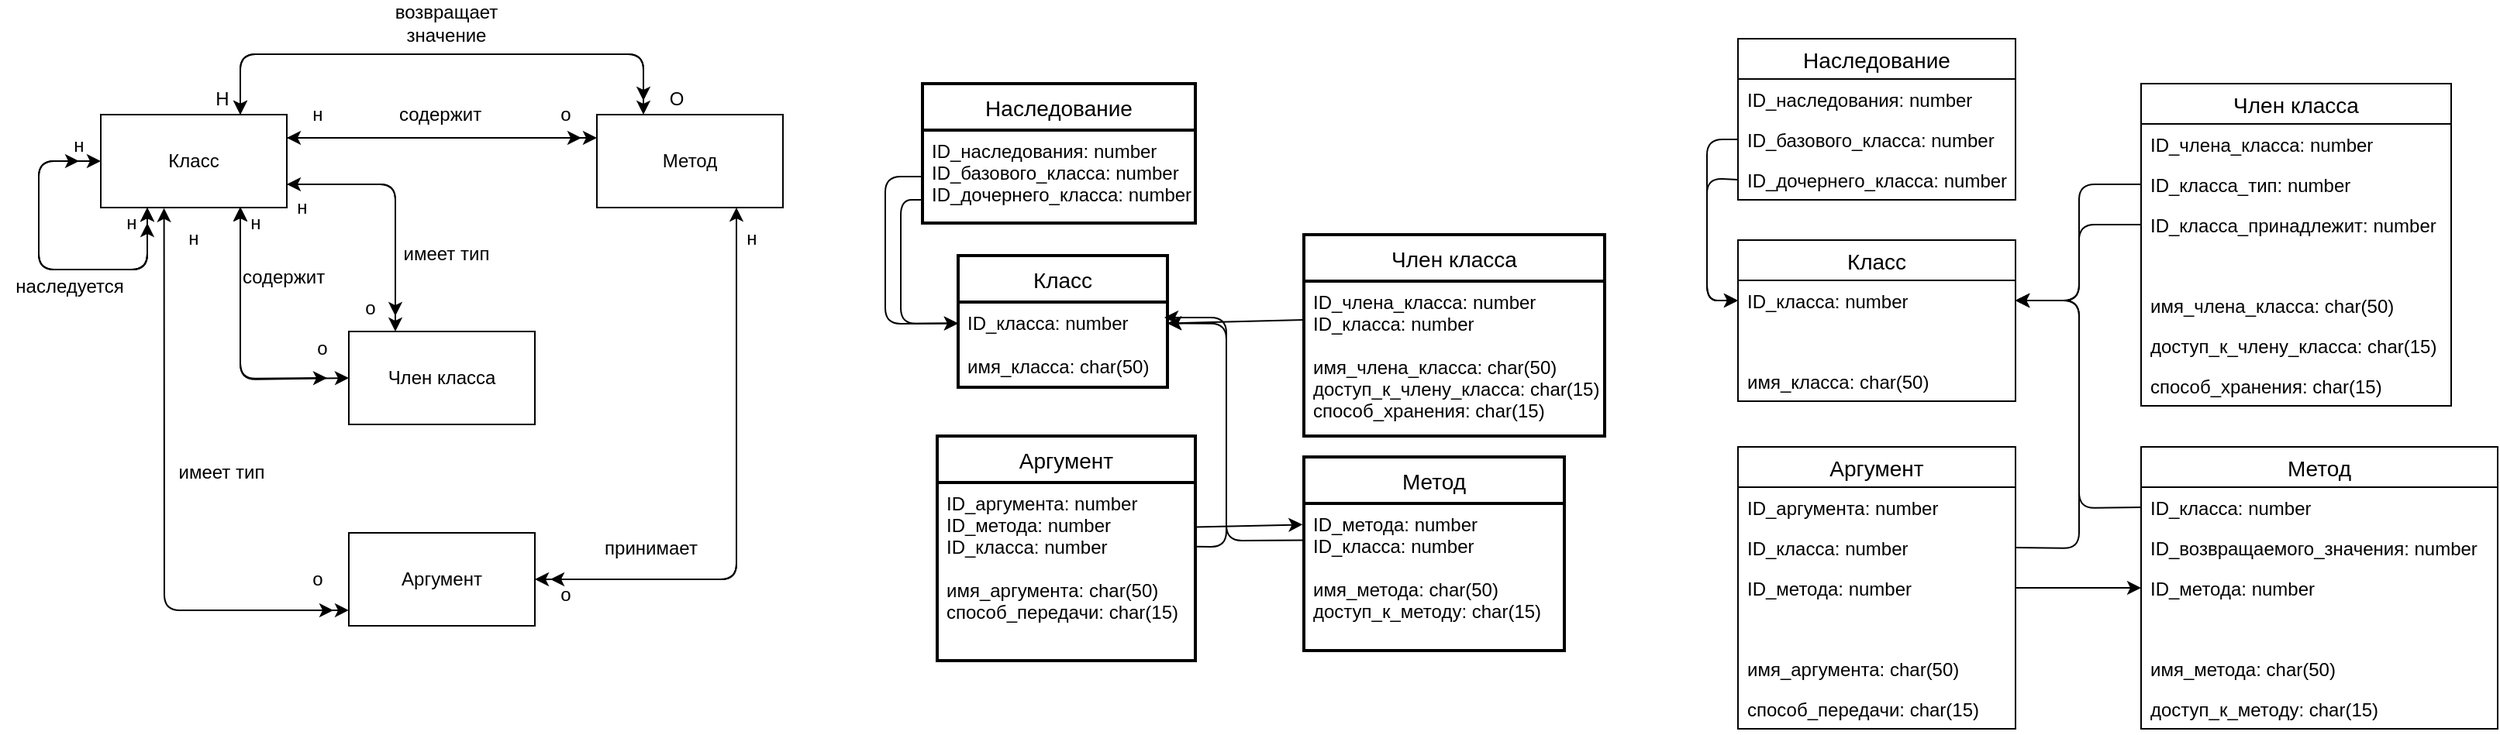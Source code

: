 <mxfile version="14.1.1" type="device" pages="2"><diagram id="WzI9_StlFxf1CVHL3FEu" name="Page-1"><mxGraphModel dx="1422" dy="737" grid="1" gridSize="10" guides="1" tooltips="1" connect="1" arrows="1" fold="1" page="1" pageScale="1" pageWidth="827" pageHeight="1169" math="0" shadow="0" extFonts="Permanent Marker^https://fonts.googleapis.com/css?family=Permanent+Marker"><root><mxCell id="0"/><mxCell id="1" parent="0"/><mxCell id="DOl_vuEErBY8KyYfKrFK-5" value="Класс" style="rounded=0;whiteSpace=wrap;html=1;" parent="1" vertex="1"><mxGeometry x="244" y="139" width="120" height="60" as="geometry"/></mxCell><mxCell id="DOl_vuEErBY8KyYfKrFK-6" value="Метод" style="rounded=0;whiteSpace=wrap;html=1;" parent="1" vertex="1"><mxGeometry x="564" y="139" width="120" height="60" as="geometry"/></mxCell><mxCell id="DOl_vuEErBY8KyYfKrFK-7" value="Член класса" style="rounded=0;whiteSpace=wrap;html=1;" parent="1" vertex="1"><mxGeometry x="404" y="279" width="120" height="60" as="geometry"/></mxCell><mxCell id="DOl_vuEErBY8KyYfKrFK-8" value="Аргумент" style="rounded=0;whiteSpace=wrap;html=1;" parent="1" vertex="1"><mxGeometry x="404" y="409" width="120" height="60" as="geometry"/></mxCell><mxCell id="DOl_vuEErBY8KyYfKrFK-9" value="" style="endArrow=classic;startArrow=classic;html=1;exitX=0.25;exitY=1;exitDx=0;exitDy=0;entryX=0;entryY=0.5;entryDx=0;entryDy=0;" parent="1" source="DOl_vuEErBY8KyYfKrFK-5" target="DOl_vuEErBY8KyYfKrFK-5" edge="1"><mxGeometry width="50" height="50" relative="1" as="geometry"><mxPoint x="164" y="279" as="sourcePoint"/><mxPoint x="240" y="169" as="targetPoint"/><Array as="points"><mxPoint x="274" y="239"/><mxPoint x="204" y="239"/><mxPoint x="204" y="169"/></Array></mxGeometry></mxCell><mxCell id="DOl_vuEErBY8KyYfKrFK-10" value="" style="endArrow=classic;html=1;" parent="1" edge="1"><mxGeometry width="50" height="50" relative="1" as="geometry"><mxPoint x="214" y="239" as="sourcePoint"/><mxPoint x="274" y="209" as="targetPoint"/><Array as="points"><mxPoint x="274" y="239"/></Array></mxGeometry></mxCell><mxCell id="DOl_vuEErBY8KyYfKrFK-11" value="н" style="text;html=1;strokeColor=none;fillColor=none;align=center;verticalAlign=middle;whiteSpace=wrap;rounded=0;" parent="1" vertex="1"><mxGeometry x="210" y="149" width="40" height="20" as="geometry"/></mxCell><mxCell id="DOl_vuEErBY8KyYfKrFK-12" value="н" style="text;html=1;strokeColor=none;fillColor=none;align=center;verticalAlign=middle;whiteSpace=wrap;rounded=0;" parent="1" vertex="1"><mxGeometry x="244" y="199" width="40" height="20" as="geometry"/></mxCell><mxCell id="DOl_vuEErBY8KyYfKrFK-13" value="" style="endArrow=classic;startArrow=classic;html=1;exitX=1;exitY=0.25;exitDx=0;exitDy=0;entryX=0;entryY=0.25;entryDx=0;entryDy=0;" parent="1" source="DOl_vuEErBY8KyYfKrFK-5" target="DOl_vuEErBY8KyYfKrFK-6" edge="1"><mxGeometry width="50" height="50" relative="1" as="geometry"><mxPoint x="404" y="179" as="sourcePoint"/><mxPoint x="454" y="129" as="targetPoint"/></mxGeometry></mxCell><mxCell id="DOl_vuEErBY8KyYfKrFK-14" value="" style="endArrow=classic;html=1;exitX=1;exitY=0.25;exitDx=0;exitDy=0;" parent="1" source="DOl_vuEErBY8KyYfKrFK-5" edge="1"><mxGeometry width="50" height="50" relative="1" as="geometry"><mxPoint x="444" y="259" as="sourcePoint"/><mxPoint x="554" y="154" as="targetPoint"/></mxGeometry></mxCell><mxCell id="DOl_vuEErBY8KyYfKrFK-15" value="" style="endArrow=classic;startArrow=classic;html=1;exitX=1;exitY=0.75;exitDx=0;exitDy=0;entryX=0.25;entryY=0;entryDx=0;entryDy=0;" parent="1" source="DOl_vuEErBY8KyYfKrFK-5" target="DOl_vuEErBY8KyYfKrFK-7" edge="1"><mxGeometry width="50" height="50" relative="1" as="geometry"><mxPoint x="444" y="229" as="sourcePoint"/><mxPoint x="494" y="179" as="targetPoint"/><Array as="points"><mxPoint x="434" y="184"/></Array></mxGeometry></mxCell><mxCell id="DOl_vuEErBY8KyYfKrFK-16" value="" style="endArrow=classic;html=1;exitX=1;exitY=0.75;exitDx=0;exitDy=0;" parent="1" source="DOl_vuEErBY8KyYfKrFK-5" edge="1"><mxGeometry width="50" height="50" relative="1" as="geometry"><mxPoint x="354" y="279" as="sourcePoint"/><mxPoint x="434" y="269" as="targetPoint"/><Array as="points"><mxPoint x="434" y="184"/></Array></mxGeometry></mxCell><mxCell id="DOl_vuEErBY8KyYfKrFK-19" value="" style="endArrow=classic;startArrow=classic;html=1;entryX=0.34;entryY=1.006;entryDx=0;entryDy=0;entryPerimeter=0;exitX=0;exitY=0.833;exitDx=0;exitDy=0;exitPerimeter=0;" parent="1" source="DOl_vuEErBY8KyYfKrFK-8" target="DOl_vuEErBY8KyYfKrFK-5" edge="1"><mxGeometry width="50" height="50" relative="1" as="geometry"><mxPoint x="394" y="469" as="sourcePoint"/><mxPoint x="264" y="379" as="targetPoint"/><Array as="points"><mxPoint x="285" y="459"/></Array></mxGeometry></mxCell><mxCell id="DOl_vuEErBY8KyYfKrFK-20" value="" style="endArrow=classic;html=1;" parent="1" edge="1"><mxGeometry width="50" height="50" relative="1" as="geometry"><mxPoint x="294" y="459" as="sourcePoint"/><mxPoint x="394" y="459" as="targetPoint"/><Array as="points"/></mxGeometry></mxCell><mxCell id="DOl_vuEErBY8KyYfKrFK-21" value="" style="endArrow=classic;startArrow=classic;html=1;exitX=1;exitY=0.5;exitDx=0;exitDy=0;entryX=0.75;entryY=1;entryDx=0;entryDy=0;" parent="1" source="DOl_vuEErBY8KyYfKrFK-8" target="DOl_vuEErBY8KyYfKrFK-6" edge="1"><mxGeometry width="50" height="50" relative="1" as="geometry"><mxPoint x="704" y="459" as="sourcePoint"/><mxPoint x="754" y="409" as="targetPoint"/><Array as="points"><mxPoint x="654" y="439"/></Array></mxGeometry></mxCell><mxCell id="DOl_vuEErBY8KyYfKrFK-22" value="" style="endArrow=classic;html=1;" parent="1" edge="1"><mxGeometry width="50" height="50" relative="1" as="geometry"><mxPoint x="654" y="359" as="sourcePoint"/><mxPoint x="534" y="439" as="targetPoint"/><Array as="points"><mxPoint x="654" y="439"/></Array></mxGeometry></mxCell><mxCell id="DOl_vuEErBY8KyYfKrFK-23" value="н" style="text;html=1;strokeColor=none;fillColor=none;align=center;verticalAlign=middle;whiteSpace=wrap;rounded=0;" parent="1" vertex="1"><mxGeometry x="644" y="209" width="40" height="20" as="geometry"/></mxCell><mxCell id="DOl_vuEErBY8KyYfKrFK-24" value="о" style="text;html=1;strokeColor=none;fillColor=none;align=center;verticalAlign=middle;whiteSpace=wrap;rounded=0;" parent="1" vertex="1"><mxGeometry x="524" y="439" width="40" height="20" as="geometry"/></mxCell><mxCell id="DOl_vuEErBY8KyYfKrFK-26" value="о" style="text;html=1;strokeColor=none;fillColor=none;align=center;verticalAlign=middle;whiteSpace=wrap;rounded=0;" parent="1" vertex="1"><mxGeometry x="524" y="129" width="40" height="20" as="geometry"/></mxCell><mxCell id="DOl_vuEErBY8KyYfKrFK-27" value="н" style="text;html=1;strokeColor=none;fillColor=none;align=center;verticalAlign=middle;whiteSpace=wrap;rounded=0;" parent="1" vertex="1"><mxGeometry x="364" y="129" width="40" height="20" as="geometry"/></mxCell><mxCell id="DOl_vuEErBY8KyYfKrFK-28" value="н" style="text;html=1;strokeColor=none;fillColor=none;align=center;verticalAlign=middle;whiteSpace=wrap;rounded=0;" parent="1" vertex="1"><mxGeometry x="354" y="189" width="40" height="20" as="geometry"/></mxCell><mxCell id="DOl_vuEErBY8KyYfKrFK-29" value="о" style="text;html=1;strokeColor=none;fillColor=none;align=center;verticalAlign=middle;whiteSpace=wrap;rounded=0;" parent="1" vertex="1"><mxGeometry x="398" y="254" width="40" height="20" as="geometry"/></mxCell><mxCell id="DOl_vuEErBY8KyYfKrFK-30" value="н" style="text;html=1;strokeColor=none;fillColor=none;align=center;verticalAlign=middle;whiteSpace=wrap;rounded=0;" parent="1" vertex="1"><mxGeometry x="284" y="209" width="40" height="20" as="geometry"/></mxCell><mxCell id="DOl_vuEErBY8KyYfKrFK-31" value="о" style="text;html=1;strokeColor=none;fillColor=none;align=center;verticalAlign=middle;whiteSpace=wrap;rounded=0;" parent="1" vertex="1"><mxGeometry x="364" y="429" width="40" height="20" as="geometry"/></mxCell><mxCell id="DOl_vuEErBY8KyYfKrFK-42" value="наследуется" style="text;html=1;strokeColor=none;fillColor=none;align=center;verticalAlign=middle;whiteSpace=wrap;rounded=0;" parent="1" vertex="1"><mxGeometry x="179" y="240" width="90" height="20" as="geometry"/></mxCell><mxCell id="DOl_vuEErBY8KyYfKrFK-43" value="содержит" style="text;html=1;strokeColor=none;fillColor=none;align=center;verticalAlign=middle;whiteSpace=wrap;rounded=0;" parent="1" vertex="1"><mxGeometry x="418" y="129" width="90" height="20" as="geometry"/></mxCell><mxCell id="DOl_vuEErBY8KyYfKrFK-44" value="имеет тип" style="text;html=1;strokeColor=none;fillColor=none;align=center;verticalAlign=middle;whiteSpace=wrap;rounded=0;" parent="1" vertex="1"><mxGeometry x="422" y="219" width="90" height="20" as="geometry"/></mxCell><mxCell id="DOl_vuEErBY8KyYfKrFK-45" value="принимает" style="text;html=1;strokeColor=none;fillColor=none;align=center;verticalAlign=middle;whiteSpace=wrap;rounded=0;" parent="1" vertex="1"><mxGeometry x="554" y="409" width="90" height="20" as="geometry"/></mxCell><mxCell id="DOl_vuEErBY8KyYfKrFK-46" value="имеет тип" style="text;html=1;strokeColor=none;fillColor=none;align=center;verticalAlign=middle;whiteSpace=wrap;rounded=0;" parent="1" vertex="1"><mxGeometry x="276.5" y="360" width="90" height="20" as="geometry"/></mxCell><mxCell id="DOl_vuEErBY8KyYfKrFK-147" value="Класс" style="swimlane;childLayout=stackLayout;horizontal=1;startSize=30;horizontalStack=0;rounded=1;fontSize=14;fontStyle=0;strokeWidth=2;resizeParent=0;resizeLast=1;shadow=0;dashed=0;align=center;arcSize=0;" parent="1" vertex="1"><mxGeometry x="797" y="230" width="135" height="85" as="geometry"/></mxCell><mxCell id="DOl_vuEErBY8KyYfKrFK-148" value="ID_класса: number&#10;&#10;имя_класса: char(50)" style="align=left;strokeColor=none;fillColor=none;spacingLeft=4;fontSize=12;verticalAlign=top;resizable=0;rotatable=0;part=1;" parent="DOl_vuEErBY8KyYfKrFK-147" vertex="1"><mxGeometry y="30" width="135" height="55" as="geometry"/></mxCell><mxCell id="DOl_vuEErBY8KyYfKrFK-150" value="Метод" style="swimlane;childLayout=stackLayout;horizontal=1;startSize=30;horizontalStack=0;rounded=1;fontSize=14;fontStyle=0;strokeWidth=2;resizeParent=0;resizeLast=1;shadow=0;dashed=0;align=center;arcSize=0;" parent="1" vertex="1"><mxGeometry x="1020" y="360" width="168" height="125" as="geometry"/></mxCell><mxCell id="DOl_vuEErBY8KyYfKrFK-159" value="ID_метода: number&#10;ID_класса: number&#10;&#10;имя_метода: char(50) &#10;доступ_к_методу: char(15)" style="align=left;strokeColor=none;fillColor=none;spacingLeft=4;fontSize=12;verticalAlign=top;resizable=0;rotatable=0;part=1;" parent="DOl_vuEErBY8KyYfKrFK-150" vertex="1"><mxGeometry y="30" width="168" height="95" as="geometry"/></mxCell><mxCell id="DOl_vuEErBY8KyYfKrFK-152" value="Член класса" style="swimlane;childLayout=stackLayout;horizontal=1;startSize=30;horizontalStack=0;rounded=1;fontSize=14;fontStyle=0;strokeWidth=2;resizeParent=0;resizeLast=1;shadow=0;dashed=0;align=center;arcSize=0;" parent="1" vertex="1"><mxGeometry x="1020" y="216.5" width="194" height="130" as="geometry"/></mxCell><mxCell id="DOl_vuEErBY8KyYfKrFK-153" value="ID_члена_класса: number&#10;ID_класса: number&#10;&#10;имя_члена_класса: char(50)&#10;доступ_к_члену_класса: char(15)&#10;способ_хранения: сhar(15)" style="align=left;strokeColor=none;fillColor=none;spacingLeft=4;fontSize=12;verticalAlign=top;resizable=0;rotatable=0;part=1;" parent="DOl_vuEErBY8KyYfKrFK-152" vertex="1"><mxGeometry y="30" width="194" height="100" as="geometry"/></mxCell><mxCell id="DOl_vuEErBY8KyYfKrFK-154" value="Аргумент" style="swimlane;childLayout=stackLayout;horizontal=1;startSize=30;horizontalStack=0;rounded=1;fontSize=14;fontStyle=0;strokeWidth=2;resizeParent=0;resizeLast=1;shadow=0;dashed=0;align=center;arcSize=0;" parent="1" vertex="1"><mxGeometry x="783.5" y="346.5" width="166.5" height="145" as="geometry"/></mxCell><mxCell id="DOl_vuEErBY8KyYfKrFK-155" value="ID_аргумента: number&#10;ID_метода: number&#10;ID_класса: number&#10;&#10;имя_аргумента: char(50)&#10;способ_передачи: char(15)" style="align=left;strokeColor=none;fillColor=none;spacingLeft=4;fontSize=12;verticalAlign=top;resizable=0;rotatable=0;part=1;" parent="DOl_vuEErBY8KyYfKrFK-154" vertex="1"><mxGeometry y="30" width="166.5" height="115" as="geometry"/></mxCell><mxCell id="Jv4Krr-uDaUSmr84I9g4-4" value="Наследование" style="swimlane;childLayout=stackLayout;horizontal=1;startSize=30;horizontalStack=0;rounded=1;fontSize=14;fontStyle=0;strokeWidth=2;resizeParent=0;resizeLast=1;shadow=0;dashed=0;align=center;arcSize=0;" parent="1" vertex="1"><mxGeometry x="774" y="119" width="176" height="90" as="geometry"/></mxCell><mxCell id="Jv4Krr-uDaUSmr84I9g4-5" value="ID_наследования: number&#10;ID_базового_класса: number&#10;ID_дочернего_класса: number" style="align=left;strokeColor=none;fillColor=none;spacingLeft=4;fontSize=12;verticalAlign=top;resizable=0;rotatable=0;part=1;" parent="Jv4Krr-uDaUSmr84I9g4-4" vertex="1"><mxGeometry y="30" width="176" height="60" as="geometry"/></mxCell><mxCell id="BKtOx4tZkkpLMWKt34uU-1" value="" style="endArrow=classic;startArrow=classic;html=1;exitX=0.75;exitY=1;exitDx=0;exitDy=0;entryX=0;entryY=0.5;entryDx=0;entryDy=0;" parent="1" source="DOl_vuEErBY8KyYfKrFK-5" target="DOl_vuEErBY8KyYfKrFK-7" edge="1"><mxGeometry width="50" height="50" relative="1" as="geometry"><mxPoint x="340" y="320" as="sourcePoint"/><mxPoint x="390" y="309" as="targetPoint"/><Array as="points"><mxPoint x="334" y="310"/></Array></mxGeometry></mxCell><mxCell id="BKtOx4tZkkpLMWKt34uU-3" value="" style="endArrow=classic;startArrow=classic;html=1;exitX=0.75;exitY=1;exitDx=0;exitDy=0;" parent="1" edge="1"><mxGeometry width="50" height="50" relative="1" as="geometry"><mxPoint x="334" y="198.5" as="sourcePoint"/><mxPoint x="390" y="309" as="targetPoint"/><Array as="points"><mxPoint x="334" y="309.5"/></Array></mxGeometry></mxCell><mxCell id="BKtOx4tZkkpLMWKt34uU-4" value="содержит" style="text;html=1;strokeColor=none;fillColor=none;align=center;verticalAlign=middle;whiteSpace=wrap;rounded=0;" parent="1" vertex="1"><mxGeometry x="316.5" y="234" width="90" height="20" as="geometry"/></mxCell><mxCell id="BKtOx4tZkkpLMWKt34uU-5" value="н" style="text;html=1;strokeColor=none;fillColor=none;align=center;verticalAlign=middle;whiteSpace=wrap;rounded=0;" parent="1" vertex="1"><mxGeometry x="324" y="199" width="40" height="20" as="geometry"/></mxCell><mxCell id="BKtOx4tZkkpLMWKt34uU-6" value="о" style="text;html=1;strokeColor=none;fillColor=none;align=center;verticalAlign=middle;whiteSpace=wrap;rounded=0;" parent="1" vertex="1"><mxGeometry x="366.5" y="280" width="40" height="20" as="geometry"/></mxCell><mxCell id="BKtOx4tZkkpLMWKt34uU-7" value="" style="endArrow=classic;startArrow=classic;html=1;exitX=0.75;exitY=0;exitDx=0;exitDy=0;entryX=0.25;entryY=0;entryDx=0;entryDy=0;" parent="1" source="DOl_vuEErBY8KyYfKrFK-5" target="DOl_vuEErBY8KyYfKrFK-6" edge="1"><mxGeometry width="50" height="50" relative="1" as="geometry"><mxPoint x="420" y="140" as="sourcePoint"/><mxPoint x="470" y="90" as="targetPoint"/><Array as="points"><mxPoint x="334" y="100"/><mxPoint x="594" y="100"/></Array></mxGeometry></mxCell><mxCell id="BKtOx4tZkkpLMWKt34uU-8" value="возвращает значение" style="text;html=1;strokeColor=none;fillColor=none;align=center;verticalAlign=middle;whiteSpace=wrap;rounded=0;" parent="1" vertex="1"><mxGeometry x="422" y="70" width="90" height="20" as="geometry"/></mxCell><mxCell id="BKtOx4tZkkpLMWKt34uU-9" value="" style="endArrow=classic;startArrow=classic;html=1;exitX=0.75;exitY=0;exitDx=0;exitDy=0;" parent="1" edge="1"><mxGeometry width="50" height="50" relative="1" as="geometry"><mxPoint x="334" y="139" as="sourcePoint"/><mxPoint x="594" y="130" as="targetPoint"/><Array as="points"><mxPoint x="334" y="100"/><mxPoint x="594" y="100"/></Array></mxGeometry></mxCell><mxCell id="01QyBq0pxYsTL2kytuCq-1" value="О" style="text;html=1;align=center;verticalAlign=middle;resizable=0;points=[];autosize=1;" parent="1" vertex="1"><mxGeometry x="600" y="119" width="30" height="20" as="geometry"/></mxCell><mxCell id="01QyBq0pxYsTL2kytuCq-2" value="Н" style="text;html=1;align=center;verticalAlign=middle;resizable=0;points=[];autosize=1;" parent="1" vertex="1"><mxGeometry x="311.5" y="119" width="20" height="20" as="geometry"/></mxCell><mxCell id="PmP-_Qs7ZVpcYejGp4Ed-1" value="" style="endArrow=classic;html=1;exitX=0;exitY=0.5;exitDx=0;exitDy=0;entryX=0;entryY=0.25;entryDx=0;entryDy=0;" parent="1" source="Jv4Krr-uDaUSmr84I9g4-5" target="DOl_vuEErBY8KyYfKrFK-148" edge="1"><mxGeometry width="50" height="50" relative="1" as="geometry"><mxPoint x="1010" y="130" as="sourcePoint"/><mxPoint x="750" y="310" as="targetPoint"/><Array as="points"><mxPoint x="750" y="179"/><mxPoint x="750" y="274"/></Array></mxGeometry></mxCell><mxCell id="PmP-_Qs7ZVpcYejGp4Ed-2" value="" style="endArrow=classic;html=1;exitX=0;exitY=0.75;exitDx=0;exitDy=0;entryX=0;entryY=0.25;entryDx=0;entryDy=0;" parent="1" source="Jv4Krr-uDaUSmr84I9g4-5" target="DOl_vuEErBY8KyYfKrFK-148" edge="1"><mxGeometry width="50" height="50" relative="1" as="geometry"><mxPoint x="770" y="280" as="sourcePoint"/><mxPoint x="820" y="230" as="targetPoint"/><Array as="points"><mxPoint x="760" y="194"/><mxPoint x="760" y="274"/></Array></mxGeometry></mxCell><mxCell id="PmP-_Qs7ZVpcYejGp4Ed-3" value="" style="endArrow=classic;startArrow=classic;html=1;exitX=0.25;exitY=1;exitDx=0;exitDy=0;" parent="1" edge="1"><mxGeometry width="50" height="50" relative="1" as="geometry"><mxPoint x="274" y="199" as="sourcePoint"/><mxPoint x="230" y="169" as="targetPoint"/><Array as="points"><mxPoint x="274" y="239"/><mxPoint x="204" y="239"/><mxPoint x="204" y="169"/></Array></mxGeometry></mxCell><mxCell id="Fz0W_yffytv3RXM6FqCC-1" value="" style="endArrow=classic;html=1;exitX=0;exitY=0.25;exitDx=0;exitDy=0;entryX=1;entryY=0.25;entryDx=0;entryDy=0;" parent="1" source="DOl_vuEErBY8KyYfKrFK-153" target="DOl_vuEErBY8KyYfKrFK-148" edge="1"><mxGeometry width="50" height="50" relative="1" as="geometry"><mxPoint x="1000" y="180" as="sourcePoint"/><mxPoint x="940" y="265" as="targetPoint"/></mxGeometry></mxCell><mxCell id="Fz0W_yffytv3RXM6FqCC-2" value="" style="endArrow=classic;html=1;exitX=0;exitY=0.25;exitDx=0;exitDy=0;entryX=1;entryY=0.25;entryDx=0;entryDy=0;" parent="1" source="DOl_vuEErBY8KyYfKrFK-159" target="DOl_vuEErBY8KyYfKrFK-148" edge="1"><mxGeometry width="50" height="50" relative="1" as="geometry"><mxPoint x="980" y="370" as="sourcePoint"/><mxPoint x="940" y="280" as="targetPoint"/><Array as="points"><mxPoint x="970" y="414"/><mxPoint x="970" y="274"/></Array></mxGeometry></mxCell><mxCell id="Fz0W_yffytv3RXM6FqCC-3" value="" style="endArrow=classic;html=1;exitX=1.002;exitY=0.36;exitDx=0;exitDy=0;exitPerimeter=0;" parent="1" source="DOl_vuEErBY8KyYfKrFK-155" edge="1"><mxGeometry width="50" height="50" relative="1" as="geometry"><mxPoint x="940" y="480" as="sourcePoint"/><mxPoint x="930" y="270" as="targetPoint"/><Array as="points"><mxPoint x="970" y="418"/><mxPoint x="970" y="270"/></Array></mxGeometry></mxCell><mxCell id="Fz0W_yffytv3RXM6FqCC-4" value="" style="endArrow=classic;html=1;exitX=1;exitY=0.25;exitDx=0;exitDy=0;entryX=-0.005;entryY=0.144;entryDx=0;entryDy=0;entryPerimeter=0;" parent="1" source="DOl_vuEErBY8KyYfKrFK-155" target="DOl_vuEErBY8KyYfKrFK-159" edge="1"><mxGeometry width="50" height="50" relative="1" as="geometry"><mxPoint x="950" y="430" as="sourcePoint"/><mxPoint x="1000" y="380" as="targetPoint"/></mxGeometry></mxCell><mxCell id="Fz0W_yffytv3RXM6FqCC-5" value="Наследование" style="swimlane;fontStyle=0;childLayout=stackLayout;horizontal=1;startSize=26;horizontalStack=0;resizeParent=1;resizeParentMax=0;resizeLast=0;collapsible=1;marginBottom=0;align=center;fontSize=14;" parent="1" vertex="1"><mxGeometry x="1300" y="90" width="179" height="104" as="geometry"/></mxCell><mxCell id="Fz0W_yffytv3RXM6FqCC-6" value="ID_наследования: number" style="text;strokeColor=none;fillColor=none;spacingLeft=4;spacingRight=4;overflow=hidden;rotatable=0;points=[[0,0.5],[1,0.5]];portConstraint=eastwest;fontSize=12;" parent="Fz0W_yffytv3RXM6FqCC-5" vertex="1"><mxGeometry y="26" width="179" height="26" as="geometry"/></mxCell><mxCell id="Fz0W_yffytv3RXM6FqCC-7" value="ID_базового_класса: number" style="text;strokeColor=none;fillColor=none;spacingLeft=4;spacingRight=4;overflow=hidden;rotatable=0;points=[[0,0.5],[1,0.5]];portConstraint=eastwest;fontSize=12;" parent="Fz0W_yffytv3RXM6FqCC-5" vertex="1"><mxGeometry y="52" width="179" height="26" as="geometry"/></mxCell><mxCell id="Fz0W_yffytv3RXM6FqCC-8" value="ID_дочернего_класса: number" style="text;strokeColor=none;fillColor=none;spacingLeft=4;spacingRight=4;overflow=hidden;rotatable=0;points=[[0,0.5],[1,0.5]];portConstraint=eastwest;fontSize=12;" parent="Fz0W_yffytv3RXM6FqCC-5" vertex="1"><mxGeometry y="78" width="179" height="26" as="geometry"/></mxCell><mxCell id="Fz0W_yffytv3RXM6FqCC-9" value="Класс" style="swimlane;fontStyle=0;childLayout=stackLayout;horizontal=1;startSize=26;horizontalStack=0;resizeParent=1;resizeParentMax=0;resizeLast=0;collapsible=1;marginBottom=0;align=center;fontSize=14;" parent="1" vertex="1"><mxGeometry x="1300" y="220" width="179" height="104" as="geometry"/></mxCell><mxCell id="Fz0W_yffytv3RXM6FqCC-10" value="ID_класса: number" style="text;strokeColor=none;fillColor=none;spacingLeft=4;spacingRight=4;overflow=hidden;rotatable=0;points=[[0,0.5],[1,0.5]];portConstraint=eastwest;fontSize=12;" parent="Fz0W_yffytv3RXM6FqCC-9" vertex="1"><mxGeometry y="26" width="179" height="26" as="geometry"/></mxCell><mxCell id="Fz0W_yffytv3RXM6FqCC-35" value=" " style="text;strokeColor=none;fillColor=none;spacingLeft=4;spacingRight=4;overflow=hidden;rotatable=0;points=[[0,0.5],[1,0.5]];portConstraint=eastwest;fontSize=12;" parent="Fz0W_yffytv3RXM6FqCC-9" vertex="1"><mxGeometry y="52" width="179" height="26" as="geometry"/></mxCell><mxCell id="Fz0W_yffytv3RXM6FqCC-11" value="имя_класса: char(50)" style="text;strokeColor=none;fillColor=none;spacingLeft=4;spacingRight=4;overflow=hidden;rotatable=0;points=[[0,0.5],[1,0.5]];portConstraint=eastwest;fontSize=12;" parent="Fz0W_yffytv3RXM6FqCC-9" vertex="1"><mxGeometry y="78" width="179" height="26" as="geometry"/></mxCell><mxCell id="Fz0W_yffytv3RXM6FqCC-13" value="Аргумент" style="swimlane;fontStyle=0;childLayout=stackLayout;horizontal=1;startSize=26;horizontalStack=0;resizeParent=1;resizeParentMax=0;resizeLast=0;collapsible=1;marginBottom=0;align=center;fontSize=14;" parent="1" vertex="1"><mxGeometry x="1300" y="353.5" width="179" height="182" as="geometry"/></mxCell><mxCell id="Fz0W_yffytv3RXM6FqCC-14" value="ID_аргумента: number" style="text;strokeColor=none;fillColor=none;spacingLeft=4;spacingRight=4;overflow=hidden;rotatable=0;points=[[0,0.5],[1,0.5]];portConstraint=eastwest;fontSize=12;" parent="Fz0W_yffytv3RXM6FqCC-13" vertex="1"><mxGeometry y="26" width="179" height="26" as="geometry"/></mxCell><mxCell id="Fz0W_yffytv3RXM6FqCC-18" value="ID_класса: number" style="text;strokeColor=none;fillColor=none;spacingLeft=4;spacingRight=4;overflow=hidden;rotatable=0;points=[[0,0.5],[1,0.5]];portConstraint=eastwest;fontSize=12;" parent="Fz0W_yffytv3RXM6FqCC-13" vertex="1"><mxGeometry y="52" width="179" height="26" as="geometry"/></mxCell><mxCell id="Fz0W_yffytv3RXM6FqCC-15" value="ID_метода: number" style="text;strokeColor=none;fillColor=none;spacingLeft=4;spacingRight=4;overflow=hidden;rotatable=0;points=[[0,0.5],[1,0.5]];portConstraint=eastwest;fontSize=12;" parent="Fz0W_yffytv3RXM6FqCC-13" vertex="1"><mxGeometry y="78" width="179" height="26" as="geometry"/></mxCell><mxCell id="Fz0W_yffytv3RXM6FqCC-17" value=" " style="text;strokeColor=none;fillColor=none;spacingLeft=4;spacingRight=4;overflow=hidden;rotatable=0;points=[[0,0.5],[1,0.5]];portConstraint=eastwest;fontSize=12;" parent="Fz0W_yffytv3RXM6FqCC-13" vertex="1"><mxGeometry y="104" width="179" height="26" as="geometry"/></mxCell><mxCell id="Fz0W_yffytv3RXM6FqCC-19" value="имя_аргумента: char(50)" style="text;strokeColor=none;fillColor=none;spacingLeft=4;spacingRight=4;overflow=hidden;rotatable=0;points=[[0,0.5],[1,0.5]];portConstraint=eastwest;fontSize=12;" parent="Fz0W_yffytv3RXM6FqCC-13" vertex="1"><mxGeometry y="130" width="179" height="26" as="geometry"/></mxCell><mxCell id="Fz0W_yffytv3RXM6FqCC-16" value="способ_передачи: char(15)" style="text;strokeColor=none;fillColor=none;spacingLeft=4;spacingRight=4;overflow=hidden;rotatable=0;points=[[0,0.5],[1,0.5]];portConstraint=eastwest;fontSize=12;" parent="Fz0W_yffytv3RXM6FqCC-13" vertex="1"><mxGeometry y="156" width="179" height="26" as="geometry"/></mxCell><mxCell id="Fz0W_yffytv3RXM6FqCC-20" value="Член класса" style="swimlane;fontStyle=0;childLayout=stackLayout;horizontal=1;startSize=26;horizontalStack=0;resizeParent=1;resizeParentMax=0;resizeLast=0;collapsible=1;marginBottom=0;align=center;fontSize=14;" parent="1" vertex="1"><mxGeometry x="1560" y="119" width="200" height="208" as="geometry"/></mxCell><mxCell id="Fz0W_yffytv3RXM6FqCC-21" value="ID_члена_класса: number" style="text;strokeColor=none;fillColor=none;spacingLeft=4;spacingRight=4;overflow=hidden;rotatable=0;points=[[0,0.5],[1,0.5]];portConstraint=eastwest;fontSize=12;" parent="Fz0W_yffytv3RXM6FqCC-20" vertex="1"><mxGeometry y="26" width="200" height="26" as="geometry"/></mxCell><mxCell id="Fz0W_yffytv3RXM6FqCC-22" value="ID_класса_тип: number" style="text;strokeColor=none;fillColor=none;spacingLeft=4;spacingRight=4;overflow=hidden;rotatable=0;points=[[0,0.5],[1,0.5]];portConstraint=eastwest;fontSize=12;" parent="Fz0W_yffytv3RXM6FqCC-20" vertex="1"><mxGeometry y="52" width="200" height="26" as="geometry"/></mxCell><mxCell id="HTg4opZoc15hMKEjOW16-2" value="ID_класса_принадлежит: number" style="text;strokeColor=none;fillColor=none;spacingLeft=4;spacingRight=4;overflow=hidden;rotatable=0;points=[[0,0.5],[1,0.5]];portConstraint=eastwest;fontSize=12;" vertex="1" parent="Fz0W_yffytv3RXM6FqCC-20"><mxGeometry y="78" width="200" height="26" as="geometry"/></mxCell><mxCell id="Fz0W_yffytv3RXM6FqCC-24" value=" " style="text;strokeColor=none;fillColor=none;spacingLeft=4;spacingRight=4;overflow=hidden;rotatable=0;points=[[0,0.5],[1,0.5]];portConstraint=eastwest;fontSize=12;" parent="Fz0W_yffytv3RXM6FqCC-20" vertex="1"><mxGeometry y="104" width="200" height="26" as="geometry"/></mxCell><mxCell id="Fz0W_yffytv3RXM6FqCC-25" value="имя_члена_класса: char(50)" style="text;strokeColor=none;fillColor=none;spacingLeft=4;spacingRight=4;overflow=hidden;rotatable=0;points=[[0,0.5],[1,0.5]];portConstraint=eastwest;fontSize=12;" parent="Fz0W_yffytv3RXM6FqCC-20" vertex="1"><mxGeometry y="130" width="200" height="26" as="geometry"/></mxCell><mxCell id="Fz0W_yffytv3RXM6FqCC-27" value="доступ_к_члену_класса: char(15)" style="text;strokeColor=none;fillColor=none;spacingLeft=4;spacingRight=4;overflow=hidden;rotatable=0;points=[[0,0.5],[1,0.5]];portConstraint=eastwest;fontSize=12;" parent="Fz0W_yffytv3RXM6FqCC-20" vertex="1"><mxGeometry y="156" width="200" height="26" as="geometry"/></mxCell><mxCell id="Fz0W_yffytv3RXM6FqCC-26" value="способ_хранения: сhar(15)" style="text;strokeColor=none;fillColor=none;spacingLeft=4;spacingRight=4;overflow=hidden;rotatable=0;points=[[0,0.5],[1,0.5]];portConstraint=eastwest;fontSize=12;" parent="Fz0W_yffytv3RXM6FqCC-20" vertex="1"><mxGeometry y="182" width="200" height="26" as="geometry"/></mxCell><mxCell id="Fz0W_yffytv3RXM6FqCC-28" value="Метод" style="swimlane;fontStyle=0;childLayout=stackLayout;horizontal=1;startSize=26;horizontalStack=0;resizeParent=1;resizeParentMax=0;resizeLast=0;collapsible=1;marginBottom=0;align=center;fontSize=14;" parent="1" vertex="1"><mxGeometry x="1560" y="353.5" width="230" height="182" as="geometry"/></mxCell><mxCell id="Fz0W_yffytv3RXM6FqCC-30" value="ID_класса: number" style="text;strokeColor=none;fillColor=none;spacingLeft=4;spacingRight=4;overflow=hidden;rotatable=0;points=[[0,0.5],[1,0.5]];portConstraint=eastwest;fontSize=12;" parent="Fz0W_yffytv3RXM6FqCC-28" vertex="1"><mxGeometry y="26" width="230" height="26" as="geometry"/></mxCell><mxCell id="HTg4opZoc15hMKEjOW16-1" value="ID_возвращаемого_значения: number" style="text;strokeColor=none;fillColor=none;spacingLeft=4;spacingRight=4;overflow=hidden;rotatable=0;points=[[0,0.5],[1,0.5]];portConstraint=eastwest;fontSize=12;" vertex="1" parent="Fz0W_yffytv3RXM6FqCC-28"><mxGeometry y="52" width="230" height="26" as="geometry"/></mxCell><mxCell id="Fz0W_yffytv3RXM6FqCC-29" value="ID_метода: number" style="text;strokeColor=none;fillColor=none;spacingLeft=4;spacingRight=4;overflow=hidden;rotatable=0;points=[[0,0.5],[1,0.5]];portConstraint=eastwest;fontSize=12;" parent="Fz0W_yffytv3RXM6FqCC-28" vertex="1"><mxGeometry y="78" width="230" height="26" as="geometry"/></mxCell><mxCell id="Fz0W_yffytv3RXM6FqCC-31" value=" " style="text;strokeColor=none;fillColor=none;spacingLeft=4;spacingRight=4;overflow=hidden;rotatable=0;points=[[0,0.5],[1,0.5]];portConstraint=eastwest;fontSize=12;" parent="Fz0W_yffytv3RXM6FqCC-28" vertex="1"><mxGeometry y="104" width="230" height="26" as="geometry"/></mxCell><mxCell id="Fz0W_yffytv3RXM6FqCC-32" value="имя_метода: char(50) " style="text;strokeColor=none;fillColor=none;spacingLeft=4;spacingRight=4;overflow=hidden;rotatable=0;points=[[0,0.5],[1,0.5]];portConstraint=eastwest;fontSize=12;" parent="Fz0W_yffytv3RXM6FqCC-28" vertex="1"><mxGeometry y="130" width="230" height="26" as="geometry"/></mxCell><mxCell id="Fz0W_yffytv3RXM6FqCC-33" value="доступ_к_методу: char(15)" style="text;strokeColor=none;fillColor=none;spacingLeft=4;spacingRight=4;overflow=hidden;rotatable=0;points=[[0,0.5],[1,0.5]];portConstraint=eastwest;fontSize=12;" parent="Fz0W_yffytv3RXM6FqCC-28" vertex="1"><mxGeometry y="156" width="230" height="26" as="geometry"/></mxCell><mxCell id="Fz0W_yffytv3RXM6FqCC-36" value="" style="endArrow=classic;html=1;exitX=1;exitY=0.5;exitDx=0;exitDy=0;entryX=0;entryY=0.5;entryDx=0;entryDy=0;" parent="1" source="Fz0W_yffytv3RXM6FqCC-15" target="Fz0W_yffytv3RXM6FqCC-29" edge="1"><mxGeometry width="50" height="50" relative="1" as="geometry"><mxPoint x="1510" y="620" as="sourcePoint"/><mxPoint x="1560" y="570" as="targetPoint"/></mxGeometry></mxCell><mxCell id="Fz0W_yffytv3RXM6FqCC-37" value="" style="endArrow=classic;html=1;exitX=1;exitY=0.5;exitDx=0;exitDy=0;entryX=1;entryY=0.5;entryDx=0;entryDy=0;" parent="1" source="Fz0W_yffytv3RXM6FqCC-18" target="Fz0W_yffytv3RXM6FqCC-10" edge="1"><mxGeometry width="50" height="50" relative="1" as="geometry"><mxPoint x="1540" y="390" as="sourcePoint"/><mxPoint x="1590" y="340" as="targetPoint"/><Array as="points"><mxPoint x="1520" y="419"/><mxPoint x="1520" y="259"/></Array></mxGeometry></mxCell><mxCell id="Fz0W_yffytv3RXM6FqCC-38" value="" style="endArrow=classic;html=1;exitX=0;exitY=0.5;exitDx=0;exitDy=0;entryX=1;entryY=0.5;entryDx=0;entryDy=0;" parent="1" source="Fz0W_yffytv3RXM6FqCC-30" target="Fz0W_yffytv3RXM6FqCC-10" edge="1"><mxGeometry width="50" height="50" relative="1" as="geometry"><mxPoint x="1520" y="360" as="sourcePoint"/><mxPoint x="1570" y="310" as="targetPoint"/><Array as="points"><mxPoint x="1520" y="393"/><mxPoint x="1520" y="259"/></Array></mxGeometry></mxCell><mxCell id="Fz0W_yffytv3RXM6FqCC-39" value="" style="endArrow=classic;html=1;exitX=0;exitY=0.5;exitDx=0;exitDy=0;entryX=1;entryY=0.5;entryDx=0;entryDy=0;" parent="1" source="Fz0W_yffytv3RXM6FqCC-22" target="Fz0W_yffytv3RXM6FqCC-10" edge="1"><mxGeometry width="50" height="50" relative="1" as="geometry"><mxPoint x="1510" y="180" as="sourcePoint"/><mxPoint x="1560" y="130" as="targetPoint"/><Array as="points"><mxPoint x="1520" y="184"/><mxPoint x="1520" y="259"/></Array></mxGeometry></mxCell><mxCell id="Fz0W_yffytv3RXM6FqCC-40" value="" style="endArrow=classic;html=1;exitX=0;exitY=0.5;exitDx=0;exitDy=0;entryX=0;entryY=0.5;entryDx=0;entryDy=0;" parent="1" source="Fz0W_yffytv3RXM6FqCC-8" target="Fz0W_yffytv3RXM6FqCC-10" edge="1"><mxGeometry width="50" height="50" relative="1" as="geometry"><mxPoint x="1190" y="150" as="sourcePoint"/><mxPoint x="1240" y="100" as="targetPoint"/><Array as="points"><mxPoint x="1280" y="180"/><mxPoint x="1280" y="259"/></Array></mxGeometry></mxCell><mxCell id="Fz0W_yffytv3RXM6FqCC-41" value="" style="endArrow=classic;html=1;exitX=0;exitY=0.5;exitDx=0;exitDy=0;entryX=0;entryY=0.5;entryDx=0;entryDy=0;" parent="1" source="Fz0W_yffytv3RXM6FqCC-7" target="Fz0W_yffytv3RXM6FqCC-10" edge="1"><mxGeometry width="50" height="50" relative="1" as="geometry"><mxPoint x="1170" y="200" as="sourcePoint"/><mxPoint x="1220" y="150" as="targetPoint"/><Array as="points"><mxPoint x="1280" y="155"/><mxPoint x="1280" y="259"/></Array></mxGeometry></mxCell><mxCell id="HTg4opZoc15hMKEjOW16-3" value="" style="endArrow=classic;html=1;exitX=0;exitY=0.5;exitDx=0;exitDy=0;entryX=1;entryY=0.5;entryDx=0;entryDy=0;" edge="1" parent="1" source="HTg4opZoc15hMKEjOW16-2" target="Fz0W_yffytv3RXM6FqCC-10"><mxGeometry width="50" height="50" relative="1" as="geometry"><mxPoint x="1500" y="190" as="sourcePoint"/><mxPoint x="1550" y="140" as="targetPoint"/><Array as="points"><mxPoint x="1520" y="210"/><mxPoint x="1520" y="259"/></Array></mxGeometry></mxCell></root></mxGraphModel></diagram><diagram id="Vm1rxYmcORhGG5t4Rxc7" name="Page-2"><mxGraphModel dx="1673" dy="867" grid="1" gridSize="10" guides="1" tooltips="1" connect="1" arrows="1" fold="1" page="1" pageScale="1" pageWidth="827" pageHeight="1169" math="0" shadow="0"><root><mxCell id="CZCupyX_h6p7P-oHWqNx-0"/><mxCell id="CZCupyX_h6p7P-oHWqNx-1" parent="CZCupyX_h6p7P-oHWqNx-0"/><mxCell id="CZCupyX_h6p7P-oHWqNx-2" value="Место хранения" style="swimlane;fontStyle=0;childLayout=stackLayout;horizontal=1;startSize=26;horizontalStack=0;resizeParent=1;resizeParentMax=0;resizeLast=0;collapsible=1;marginBottom=0;align=center;fontSize=14;" vertex="1" parent="CZCupyX_h6p7P-oHWqNx-1"><mxGeometry x="247" y="1175" width="150" height="86" as="geometry"/></mxCell><mxCell id="CZCupyX_h6p7P-oHWqNx-3" value="Id_места_хранения: num" style="text;strokeColor=none;fillColor=none;spacingLeft=4;spacingRight=4;overflow=hidden;rotatable=0;points=[[0,0.5],[1,0.5]];portConstraint=eastwest;fontSize=12;" vertex="1" parent="CZCupyX_h6p7P-oHWqNx-2"><mxGeometry y="26" width="150" height="30" as="geometry"/></mxCell><mxCell id="CZCupyX_h6p7P-oHWqNx-4" value="название: char(30)" style="text;strokeColor=none;fillColor=none;spacingLeft=4;spacingRight=4;overflow=hidden;rotatable=0;points=[[0,0.5],[1,0.5]];portConstraint=eastwest;fontSize=12;" vertex="1" parent="CZCupyX_h6p7P-oHWqNx-2"><mxGeometry y="56" width="150" height="30" as="geometry"/></mxCell><mxCell id="CZCupyX_h6p7P-oHWqNx-5" value="Экземпляр" style="swimlane;fontStyle=0;childLayout=stackLayout;horizontal=1;startSize=26;horizontalStack=0;resizeParent=1;resizeParentMax=0;resizeLast=0;collapsible=1;marginBottom=0;align=center;fontSize=14;" vertex="1" parent="CZCupyX_h6p7P-oHWqNx-1"><mxGeometry x="440" y="1175" width="170" height="146" as="geometry"/></mxCell><mxCell id="CZCupyX_h6p7P-oHWqNx-8" value="id_места_хранения: num" style="text;strokeColor=none;fillColor=none;spacingLeft=4;spacingRight=4;overflow=hidden;rotatable=0;points=[[0,0.5],[1,0.5]];portConstraint=eastwest;fontSize=12;" vertex="1" parent="CZCupyX_h6p7P-oHWqNx-5"><mxGeometry y="26" width="170" height="30" as="geometry"/></mxCell><mxCell id="CZCupyX_h6p7P-oHWqNx-7" value="id_книги: num" style="text;strokeColor=none;fillColor=none;spacingLeft=4;spacingRight=4;overflow=hidden;rotatable=0;points=[[0,0.5],[1,0.5]];portConstraint=eastwest;fontSize=12;" vertex="1" parent="CZCupyX_h6p7P-oHWqNx-5"><mxGeometry y="56" width="170" height="30" as="geometry"/></mxCell><mxCell id="CZCupyX_h6p7P-oHWqNx-6" value="Id_экземпляра: num" style="text;strokeColor=none;fillColor=none;spacingLeft=4;spacingRight=4;overflow=hidden;rotatable=0;points=[[0,0.5],[1,0.5]];portConstraint=eastwest;fontSize=12;" vertex="1" parent="CZCupyX_h6p7P-oHWqNx-5"><mxGeometry y="86" width="170" height="30" as="geometry"/></mxCell><mxCell id="CZCupyX_h6p7P-oHWqNx-9" value="дата_поступления: datetime" style="text;strokeColor=none;fillColor=none;spacingLeft=4;spacingRight=4;overflow=hidden;rotatable=0;points=[[0,0.5],[1,0.5]];portConstraint=eastwest;fontSize=12;" vertex="1" parent="CZCupyX_h6p7P-oHWqNx-5"><mxGeometry y="116" width="170" height="30" as="geometry"/></mxCell><mxCell id="CZCupyX_h6p7P-oHWqNx-10" value="Книги" style="swimlane;fontStyle=0;childLayout=stackLayout;horizontal=1;startSize=26;horizontalStack=0;resizeParent=1;resizeParentMax=0;resizeLast=0;collapsible=1;marginBottom=0;align=center;fontSize=14;" vertex="1" parent="CZCupyX_h6p7P-oHWqNx-1"><mxGeometry x="643" y="1119" width="180" height="236" as="geometry"/></mxCell><mxCell id="CZCupyX_h6p7P-oHWqNx-11" value="Id_книги: num" style="text;strokeColor=none;fillColor=none;spacingLeft=4;spacingRight=4;overflow=hidden;rotatable=0;points=[[0,0.5],[1,0.5]];portConstraint=eastwest;fontSize=12;" vertex="1" parent="CZCupyX_h6p7P-oHWqNx-10"><mxGeometry y="26" width="180" height="30" as="geometry"/></mxCell><mxCell id="CZCupyX_h6p7P-oHWqNx-12" value="id_вид издания: num" style="text;strokeColor=none;fillColor=none;spacingLeft=4;spacingRight=4;overflow=hidden;rotatable=0;points=[[0,0.5],[1,0.5]];portConstraint=eastwest;fontSize=12;" vertex="1" parent="CZCupyX_h6p7P-oHWqNx-10"><mxGeometry y="56" width="180" height="30" as="geometry"/></mxCell><mxCell id="CZCupyX_h6p7P-oHWqNx-13" value="id_издательства: num" style="text;strokeColor=none;fillColor=none;spacingLeft=4;spacingRight=4;overflow=hidden;rotatable=0;points=[[0,0.5],[1,0.5]];portConstraint=eastwest;fontSize=12;" vertex="1" parent="CZCupyX_h6p7P-oHWqNx-10"><mxGeometry y="86" width="180" height="30" as="geometry"/></mxCell><mxCell id="CZCupyX_h6p7P-oHWqNx-14" value="название: char(50)" style="text;strokeColor=none;fillColor=none;spacingLeft=4;spacingRight=4;overflow=hidden;rotatable=0;points=[[0,0.5],[1,0.5]];portConstraint=eastwest;fontSize=12;" vertex="1" parent="CZCupyX_h6p7P-oHWqNx-10"><mxGeometry y="116" width="180" height="30" as="geometry"/></mxCell><mxCell id="CZCupyX_h6p7P-oHWqNx-15" value="год издания: datetime" style="text;strokeColor=none;fillColor=none;spacingLeft=4;spacingRight=4;overflow=hidden;rotatable=0;points=[[0,0.5],[1,0.5]];portConstraint=eastwest;fontSize=12;" vertex="1" parent="CZCupyX_h6p7P-oHWqNx-10"><mxGeometry y="146" width="180" height="30" as="geometry"/></mxCell><mxCell id="CZCupyX_h6p7P-oHWqNx-16" value="количество экземпляров: num" style="text;strokeColor=none;fillColor=none;spacingLeft=4;spacingRight=4;overflow=hidden;rotatable=0;points=[[0,0.5],[1,0.5]];portConstraint=eastwest;fontSize=12;" vertex="1" parent="CZCupyX_h6p7P-oHWqNx-10"><mxGeometry y="176" width="180" height="30" as="geometry"/></mxCell><mxCell id="CZCupyX_h6p7P-oHWqNx-186" value="дата_поступления: datetime" style="text;strokeColor=none;fillColor=none;spacingLeft=4;spacingRight=4;overflow=hidden;rotatable=0;points=[[0,0.5],[1,0.5]];portConstraint=eastwest;fontSize=12;" vertex="1" parent="CZCupyX_h6p7P-oHWqNx-10"><mxGeometry y="206" width="180" height="30" as="geometry"/></mxCell><mxCell id="CZCupyX_h6p7P-oHWqNx-17" value="Вид издания" style="swimlane;fontStyle=0;childLayout=stackLayout;horizontal=1;startSize=26;horizontalStack=0;resizeParent=1;resizeParentMax=0;resizeLast=0;collapsible=1;marginBottom=0;align=center;fontSize=14;" vertex="1" parent="CZCupyX_h6p7P-oHWqNx-1"><mxGeometry x="855" y="1149" width="140" height="86" as="geometry"/></mxCell><mxCell id="CZCupyX_h6p7P-oHWqNx-18" value="Id_вида_издания: num" style="text;strokeColor=none;fillColor=none;spacingLeft=4;spacingRight=4;overflow=hidden;rotatable=0;points=[[0,0.5],[1,0.5]];portConstraint=eastwest;fontSize=12;" vertex="1" parent="CZCupyX_h6p7P-oHWqNx-17"><mxGeometry y="26" width="140" height="30" as="geometry"/></mxCell><mxCell id="CZCupyX_h6p7P-oHWqNx-19" value="вид_издания: char(30)" style="text;strokeColor=none;fillColor=none;spacingLeft=4;spacingRight=4;overflow=hidden;rotatable=0;points=[[0,0.5],[1,0.5]];portConstraint=eastwest;fontSize=12;" vertex="1" parent="CZCupyX_h6p7P-oHWqNx-17"><mxGeometry y="56" width="140" height="30" as="geometry"/></mxCell><mxCell id="CZCupyX_h6p7P-oHWqNx-20" value="Авторы книг" style="swimlane;fontStyle=0;childLayout=stackLayout;horizontal=1;startSize=26;horizontalStack=0;resizeParent=1;resizeParentMax=0;resizeLast=0;collapsible=1;marginBottom=0;align=center;fontSize=14;" vertex="1" parent="CZCupyX_h6p7P-oHWqNx-1"><mxGeometry x="859" y="1019" width="130" height="116" as="geometry"/></mxCell><mxCell id="CZCupyX_h6p7P-oHWqNx-21" value="Id_авторов_книг: num" style="text;strokeColor=none;fillColor=none;spacingLeft=4;spacingRight=4;overflow=hidden;rotatable=0;points=[[0,0.5],[1,0.5]];portConstraint=eastwest;fontSize=12;" vertex="1" parent="CZCupyX_h6p7P-oHWqNx-20"><mxGeometry y="26" width="130" height="30" as="geometry"/></mxCell><mxCell id="CZCupyX_h6p7P-oHWqNx-22" value="id_книги: num" style="text;strokeColor=none;fillColor=none;spacingLeft=4;spacingRight=4;overflow=hidden;rotatable=0;points=[[0,0.5],[1,0.5]];portConstraint=eastwest;fontSize=12;" vertex="1" parent="CZCupyX_h6p7P-oHWqNx-20"><mxGeometry y="56" width="130" height="30" as="geometry"/></mxCell><mxCell id="CZCupyX_h6p7P-oHWqNx-23" value="id_автора: num" style="text;strokeColor=none;fillColor=none;spacingLeft=4;spacingRight=4;overflow=hidden;rotatable=0;points=[[0,0.5],[1,0.5]];portConstraint=eastwest;fontSize=12;" vertex="1" parent="CZCupyX_h6p7P-oHWqNx-20"><mxGeometry y="86" width="130" height="30" as="geometry"/></mxCell><mxCell id="CZCupyX_h6p7P-oHWqNx-24" value="Автор" style="swimlane;fontStyle=0;childLayout=stackLayout;horizontal=1;startSize=26;horizontalStack=0;resizeParent=1;resizeParentMax=0;resizeLast=0;collapsible=1;marginBottom=0;align=center;fontSize=14;" vertex="1" parent="CZCupyX_h6p7P-oHWqNx-1"><mxGeometry x="1020" y="1079" width="115" height="146" as="geometry"/></mxCell><mxCell id="CZCupyX_h6p7P-oHWqNx-25" value="Id_автора: num" style="text;strokeColor=none;fillColor=none;spacingLeft=4;spacingRight=4;overflow=hidden;rotatable=0;points=[[0,0.5],[1,0.5]];portConstraint=eastwest;fontSize=12;" vertex="1" parent="CZCupyX_h6p7P-oHWqNx-24"><mxGeometry y="26" width="115" height="30" as="geometry"/></mxCell><mxCell id="CZCupyX_h6p7P-oHWqNx-26" value="Фамилия: char(30)" style="text;strokeColor=none;fillColor=none;spacingLeft=4;spacingRight=4;overflow=hidden;rotatable=0;points=[[0,0.5],[1,0.5]];portConstraint=eastwest;fontSize=12;" vertex="1" parent="CZCupyX_h6p7P-oHWqNx-24"><mxGeometry y="56" width="115" height="30" as="geometry"/></mxCell><mxCell id="CZCupyX_h6p7P-oHWqNx-27" value="Имя: char(20)" style="text;strokeColor=none;fillColor=none;spacingLeft=4;spacingRight=4;overflow=hidden;rotatable=0;points=[[0,0.5],[1,0.5]];portConstraint=eastwest;fontSize=12;" vertex="1" parent="CZCupyX_h6p7P-oHWqNx-24"><mxGeometry y="86" width="115" height="30" as="geometry"/></mxCell><mxCell id="CZCupyX_h6p7P-oHWqNx-28" value="Отчество: char(30)" style="text;strokeColor=none;fillColor=none;spacingLeft=4;spacingRight=4;overflow=hidden;rotatable=0;points=[[0,0.5],[1,0.5]];portConstraint=eastwest;fontSize=12;" vertex="1" parent="CZCupyX_h6p7P-oHWqNx-24"><mxGeometry y="116" width="115" height="30" as="geometry"/></mxCell><mxCell id="CZCupyX_h6p7P-oHWqNx-29" value="Выдача" style="swimlane;fontStyle=0;childLayout=stackLayout;horizontal=1;startSize=26;horizontalStack=0;resizeParent=1;resizeParentMax=0;resizeLast=0;collapsible=1;marginBottom=0;align=center;fontSize=14;" vertex="1" parent="CZCupyX_h6p7P-oHWqNx-1"><mxGeometry x="467" y="1335" width="143" height="176" as="geometry"/></mxCell><mxCell id="CZCupyX_h6p7P-oHWqNx-30" value="Id_выдачи: num" style="text;strokeColor=none;fillColor=none;spacingLeft=4;spacingRight=4;overflow=hidden;rotatable=0;points=[[0,0.5],[1,0.5]];portConstraint=eastwest;fontSize=12;" vertex="1" parent="CZCupyX_h6p7P-oHWqNx-29"><mxGeometry y="26" width="143" height="30" as="geometry"/></mxCell><mxCell id="CZCupyX_h6p7P-oHWqNx-32" value="id_экземпляра: num" style="text;strokeColor=none;fillColor=none;spacingLeft=4;spacingRight=4;overflow=hidden;rotatable=0;points=[[0,0.5],[1,0.5]];portConstraint=eastwest;fontSize=12;" vertex="1" parent="CZCupyX_h6p7P-oHWqNx-29"><mxGeometry y="56" width="143" height="30" as="geometry"/></mxCell><mxCell id="CZCupyX_h6p7P-oHWqNx-31" value="id_читателя: num" style="text;strokeColor=none;fillColor=none;spacingLeft=4;spacingRight=4;overflow=hidden;rotatable=0;points=[[0,0.5],[1,0.5]];portConstraint=eastwest;fontSize=12;" vertex="1" parent="CZCupyX_h6p7P-oHWqNx-29"><mxGeometry y="86" width="143" height="30" as="geometry"/></mxCell><mxCell id="CZCupyX_h6p7P-oHWqNx-33" value="дата_выдачи: datetime" style="text;strokeColor=none;fillColor=none;spacingLeft=4;spacingRight=4;overflow=hidden;rotatable=0;points=[[0,0.5],[1,0.5]];portConstraint=eastwest;fontSize=12;" vertex="1" parent="CZCupyX_h6p7P-oHWqNx-29"><mxGeometry y="116" width="143" height="30" as="geometry"/></mxCell><mxCell id="CZCupyX_h6p7P-oHWqNx-34" value="срок_выдачи: datetime" style="text;strokeColor=none;fillColor=none;spacingLeft=4;spacingRight=4;overflow=hidden;rotatable=0;points=[[0,0.5],[1,0.5]];portConstraint=eastwest;fontSize=12;" vertex="1" parent="CZCupyX_h6p7P-oHWqNx-29"><mxGeometry y="146" width="143" height="30" as="geometry"/></mxCell><mxCell id="CZCupyX_h6p7P-oHWqNx-35" value="Читатель" style="swimlane;fontStyle=0;childLayout=stackLayout;horizontal=1;startSize=26;horizontalStack=0;resizeParent=1;resizeParentMax=0;resizeLast=0;collapsible=1;marginBottom=0;align=center;fontSize=14;" vertex="1" parent="CZCupyX_h6p7P-oHWqNx-1"><mxGeometry x="423.5" y="1545" width="230" height="266" as="geometry"/></mxCell><mxCell id="CZCupyX_h6p7P-oHWqNx-36" value="Id_читателя: num" style="text;strokeColor=none;fillColor=none;spacingLeft=4;spacingRight=4;overflow=hidden;rotatable=0;points=[[0,0.5],[1,0.5]];portConstraint=eastwest;fontSize=12;" vertex="1" parent="CZCupyX_h6p7P-oHWqNx-35"><mxGeometry y="26" width="230" height="30" as="geometry"/></mxCell><mxCell id="CZCupyX_h6p7P-oHWqNx-37" value="Id_категории_читателя: num" style="text;strokeColor=none;fillColor=none;spacingLeft=4;spacingRight=4;overflow=hidden;rotatable=0;points=[[0,0.5],[1,0.5]];portConstraint=eastwest;fontSize=12;" vertex="1" parent="CZCupyX_h6p7P-oHWqNx-35"><mxGeometry y="56" width="230" height="30" as="geometry"/></mxCell><mxCell id="CZCupyX_h6p7P-oHWqNx-38" value="Id_места_хранения: num" style="text;strokeColor=none;fillColor=none;spacingLeft=4;spacingRight=4;overflow=hidden;rotatable=0;points=[[0,0.5],[1,0.5]];portConstraint=eastwest;fontSize=12;" vertex="1" parent="CZCupyX_h6p7P-oHWqNx-35"><mxGeometry y="86" width="230" height="30" as="geometry"/></mxCell><mxCell id="CZCupyX_h6p7P-oHWqNx-39" value="Фамилия: char(30)" style="text;strokeColor=none;fillColor=none;spacingLeft=4;spacingRight=4;overflow=hidden;rotatable=0;points=[[0,0.5],[1,0.5]];portConstraint=eastwest;fontSize=12;" vertex="1" parent="CZCupyX_h6p7P-oHWqNx-35"><mxGeometry y="116" width="230" height="30" as="geometry"/></mxCell><mxCell id="CZCupyX_h6p7P-oHWqNx-40" value="Имя: char(20)" style="text;strokeColor=none;fillColor=none;spacingLeft=4;spacingRight=4;overflow=hidden;rotatable=0;points=[[0,0.5],[1,0.5]];portConstraint=eastwest;fontSize=12;" vertex="1" parent="CZCupyX_h6p7P-oHWqNx-35"><mxGeometry y="146" width="230" height="30" as="geometry"/></mxCell><mxCell id="CZCupyX_h6p7P-oHWqNx-41" value="Отчество: char(30)" style="text;strokeColor=none;fillColor=none;spacingLeft=4;spacingRight=4;overflow=hidden;rotatable=0;points=[[0,0.5],[1,0.5]];portConstraint=eastwest;fontSize=12;" vertex="1" parent="CZCupyX_h6p7P-oHWqNx-35"><mxGeometry y="176" width="230" height="30" as="geometry"/></mxCell><mxCell id="CZCupyX_h6p7P-oHWqNx-42" value="дата_регистрации: datetime" style="text;strokeColor=none;fillColor=none;spacingLeft=4;spacingRight=4;overflow=hidden;rotatable=0;points=[[0,0.5],[1,0.5]];portConstraint=eastwest;fontSize=12;" vertex="1" parent="CZCupyX_h6p7P-oHWqNx-35"><mxGeometry y="206" width="230" height="30" as="geometry"/></mxCell><mxCell id="CZCupyX_h6p7P-oHWqNx-43" value="дата_окончания_регистрации: datetime" style="text;strokeColor=none;fillColor=none;spacingLeft=4;spacingRight=4;overflow=hidden;rotatable=0;points=[[0,0.5],[1,0.5]];portConstraint=eastwest;fontSize=12;" vertex="1" parent="CZCupyX_h6p7P-oHWqNx-35"><mxGeometry y="236" width="230" height="30" as="geometry"/></mxCell><mxCell id="CZCupyX_h6p7P-oHWqNx-44" value="Штраф" style="swimlane;fontStyle=0;childLayout=stackLayout;horizontal=1;startSize=26;horizontalStack=0;resizeParent=1;resizeParentMax=0;resizeLast=0;collapsible=1;marginBottom=0;align=center;fontSize=14;" vertex="1" parent="CZCupyX_h6p7P-oHWqNx-1"><mxGeometry x="252" y="1425" width="140" height="176" as="geometry"/></mxCell><mxCell id="CZCupyX_h6p7P-oHWqNx-45" value="Id_штрафа: num" style="text;strokeColor=none;fillColor=none;spacingLeft=4;spacingRight=4;overflow=hidden;rotatable=0;points=[[0,0.5],[1,0.5]];portConstraint=eastwest;fontSize=12;" vertex="1" parent="CZCupyX_h6p7P-oHWqNx-44"><mxGeometry y="26" width="140" height="30" as="geometry"/></mxCell><mxCell id="CZCupyX_h6p7P-oHWqNx-46" value="Id_вид_штрафа: num" style="text;strokeColor=none;fillColor=none;spacingLeft=4;spacingRight=4;overflow=hidden;rotatable=0;points=[[0,0.5],[1,0.5]];portConstraint=eastwest;fontSize=12;" vertex="1" parent="CZCupyX_h6p7P-oHWqNx-44"><mxGeometry y="56" width="140" height="30" as="geometry"/></mxCell><mxCell id="CZCupyX_h6p7P-oHWqNx-47" value="Id_читателя: num" style="text;strokeColor=none;fillColor=none;spacingLeft=4;spacingRight=4;overflow=hidden;rotatable=0;points=[[0,0.5],[1,0.5]];portConstraint=eastwest;fontSize=12;" vertex="1" parent="CZCupyX_h6p7P-oHWqNx-44"><mxGeometry y="86" width="140" height="30" as="geometry"/></mxCell><mxCell id="CZCupyX_h6p7P-oHWqNx-48" value="размер_штрафа: num" style="text;strokeColor=none;fillColor=none;spacingLeft=4;spacingRight=4;overflow=hidden;rotatable=0;points=[[0,0.5],[1,0.5]];portConstraint=eastwest;fontSize=12;" vertex="1" parent="CZCupyX_h6p7P-oHWqNx-44"><mxGeometry y="116" width="140" height="30" as="geometry"/></mxCell><mxCell id="CZCupyX_h6p7P-oHWqNx-49" value="причина: char(100)" style="text;strokeColor=none;fillColor=none;spacingLeft=4;spacingRight=4;overflow=hidden;rotatable=0;points=[[0,0.5],[1,0.5]];portConstraint=eastwest;fontSize=12;" vertex="1" parent="CZCupyX_h6p7P-oHWqNx-44"><mxGeometry y="146" width="140" height="30" as="geometry"/></mxCell><mxCell id="CZCupyX_h6p7P-oHWqNx-50" value="Вид штрафа" style="swimlane;fontStyle=0;childLayout=stackLayout;horizontal=1;startSize=26;horizontalStack=0;resizeParent=1;resizeParentMax=0;resizeLast=0;collapsible=1;marginBottom=0;align=center;fontSize=14;" vertex="1" parent="CZCupyX_h6p7P-oHWqNx-1"><mxGeometry x="257" y="1285" width="130" height="116" as="geometry"/></mxCell><mxCell id="CZCupyX_h6p7P-oHWqNx-51" value="Id_вид_штрафа: num" style="text;strokeColor=none;fillColor=none;spacingLeft=4;spacingRight=4;overflow=hidden;rotatable=0;points=[[0,0.5],[1,0.5]];portConstraint=eastwest;fontSize=12;" vertex="1" parent="CZCupyX_h6p7P-oHWqNx-50"><mxGeometry y="26" width="130" height="30" as="geometry"/></mxCell><mxCell id="CZCupyX_h6p7P-oHWqNx-52" value="название: char(30)" style="text;strokeColor=none;fillColor=none;spacingLeft=4;spacingRight=4;overflow=hidden;rotatable=0;points=[[0,0.5],[1,0.5]];portConstraint=eastwest;fontSize=12;" vertex="1" parent="CZCupyX_h6p7P-oHWqNx-50"><mxGeometry y="56" width="130" height="30" as="geometry"/></mxCell><mxCell id="CZCupyX_h6p7P-oHWqNx-53" value="наказание: char(100)" style="text;strokeColor=none;fillColor=none;spacingLeft=4;spacingRight=4;overflow=hidden;rotatable=0;points=[[0,0.5],[1,0.5]];portConstraint=eastwest;fontSize=12;" vertex="1" parent="CZCupyX_h6p7P-oHWqNx-50"><mxGeometry y="86" width="130" height="30" as="geometry"/></mxCell><mxCell id="CZCupyX_h6p7P-oHWqNx-54" value="Категория читателя" style="swimlane;fontStyle=0;childLayout=stackLayout;horizontal=1;startSize=26;horizontalStack=0;resizeParent=1;resizeParentMax=0;resizeLast=0;collapsible=1;marginBottom=0;align=center;fontSize=14;" vertex="1" parent="CZCupyX_h6p7P-oHWqNx-1"><mxGeometry x="710" y="1715" width="170" height="86" as="geometry"/></mxCell><mxCell id="CZCupyX_h6p7P-oHWqNx-55" value="Id_категории_читателя: num" style="text;strokeColor=none;fillColor=none;spacingLeft=4;spacingRight=4;overflow=hidden;rotatable=0;points=[[0,0.5],[1,0.5]];portConstraint=eastwest;fontSize=12;" vertex="1" parent="CZCupyX_h6p7P-oHWqNx-54"><mxGeometry y="26" width="170" height="30" as="geometry"/></mxCell><mxCell id="CZCupyX_h6p7P-oHWqNx-56" value="название: char(30)" style="text;strokeColor=none;fillColor=none;spacingLeft=4;spacingRight=4;overflow=hidden;rotatable=0;points=[[0,0.5],[1,0.5]];portConstraint=eastwest;fontSize=12;" vertex="1" parent="CZCupyX_h6p7P-oHWqNx-54"><mxGeometry y="56" width="170" height="30" as="geometry"/></mxCell><mxCell id="CZCupyX_h6p7P-oHWqNx-57" value="Характеристики категории" style="swimlane;fontStyle=0;childLayout=stackLayout;horizontal=1;startSize=26;horizontalStack=0;resizeParent=1;resizeParentMax=0;resizeLast=0;collapsible=1;marginBottom=0;align=center;fontSize=14;" vertex="1" parent="CZCupyX_h6p7P-oHWqNx-1"><mxGeometry x="956.5" y="1565" width="206" height="86" as="geometry"/></mxCell><mxCell id="CZCupyX_h6p7P-oHWqNx-58" value="Id_характеристики_категории: num" style="text;strokeColor=none;fillColor=none;spacingLeft=4;spacingRight=4;overflow=hidden;rotatable=0;points=[[0,0.5],[1,0.5]];portConstraint=eastwest;fontSize=12;" vertex="1" parent="CZCupyX_h6p7P-oHWqNx-57"><mxGeometry y="26" width="206" height="30" as="geometry"/></mxCell><mxCell id="CZCupyX_h6p7P-oHWqNx-59" value="название: char(30)" style="text;strokeColor=none;fillColor=none;spacingLeft=4;spacingRight=4;overflow=hidden;rotatable=0;points=[[0,0.5],[1,0.5]];portConstraint=eastwest;fontSize=12;" vertex="1" parent="CZCupyX_h6p7P-oHWqNx-57"><mxGeometry y="56" width="206" height="30" as="geometry"/></mxCell><mxCell id="CZCupyX_h6p7P-oHWqNx-60" value="Значение характеристики" style="swimlane;fontStyle=0;childLayout=stackLayout;horizontal=1;startSize=26;horizontalStack=0;resizeParent=1;resizeParentMax=0;resizeLast=0;collapsible=1;marginBottom=0;align=center;fontSize=14;" vertex="1" parent="CZCupyX_h6p7P-oHWqNx-1"><mxGeometry x="710" y="1535" width="216" height="146" as="geometry"/></mxCell><mxCell id="CZCupyX_h6p7P-oHWqNx-61" value="Id_значения_характеристики: num" style="text;strokeColor=none;fillColor=none;spacingLeft=4;spacingRight=4;overflow=hidden;rotatable=0;points=[[0,0.5],[1,0.5]];portConstraint=eastwest;fontSize=12;" vertex="1" parent="CZCupyX_h6p7P-oHWqNx-60"><mxGeometry y="26" width="216" height="30" as="geometry"/></mxCell><mxCell id="CZCupyX_h6p7P-oHWqNx-62" value="Id_характеристики_категории: num" style="text;strokeColor=none;fillColor=none;spacingLeft=4;spacingRight=4;overflow=hidden;rotatable=0;points=[[0,0.5],[1,0.5]];portConstraint=eastwest;fontSize=12;" vertex="1" parent="CZCupyX_h6p7P-oHWqNx-60"><mxGeometry y="56" width="216" height="30" as="geometry"/></mxCell><mxCell id="CZCupyX_h6p7P-oHWqNx-63" value="Id_читателя: num" style="text;strokeColor=none;fillColor=none;spacingLeft=4;spacingRight=4;overflow=hidden;rotatable=0;points=[[0,0.5],[1,0.5]];portConstraint=eastwest;fontSize=12;" vertex="1" parent="CZCupyX_h6p7P-oHWqNx-60"><mxGeometry y="86" width="216" height="30" as="geometry"/></mxCell><mxCell id="CZCupyX_h6p7P-oHWqNx-64" value="значение: char(30)" style="text;strokeColor=none;fillColor=none;spacingLeft=4;spacingRight=4;overflow=hidden;rotatable=0;points=[[0,0.5],[1,0.5]];portConstraint=eastwest;fontSize=12;" vertex="1" parent="CZCupyX_h6p7P-oHWqNx-60"><mxGeometry y="116" width="216" height="30" as="geometry"/></mxCell><mxCell id="CZCupyX_h6p7P-oHWqNx-65" value="Запрос в межбиблиотечный абонемент" style="swimlane;fontStyle=0;childLayout=stackLayout;horizontal=1;startSize=26;horizontalStack=0;resizeParent=1;resizeParentMax=0;resizeLast=0;collapsible=1;marginBottom=0;align=center;fontSize=14;" vertex="1" parent="CZCupyX_h6p7P-oHWqNx-1"><mxGeometry x="693.5" y="1365" width="263" height="146" as="geometry"/></mxCell><mxCell id="CZCupyX_h6p7P-oHWqNx-66" value="Id_запрос_в_МБА: num" style="text;strokeColor=none;fillColor=none;spacingLeft=4;spacingRight=4;overflow=hidden;rotatable=0;points=[[0,0.5],[1,0.5]];portConstraint=eastwest;fontSize=12;" vertex="1" parent="CZCupyX_h6p7P-oHWqNx-65"><mxGeometry y="26" width="263" height="30" as="geometry"/></mxCell><mxCell id="CZCupyX_h6p7P-oHWqNx-67" value="id_читателя: num" style="text;strokeColor=none;fillColor=none;spacingLeft=4;spacingRight=4;overflow=hidden;rotatable=0;points=[[0,0.5],[1,0.5]];portConstraint=eastwest;fontSize=12;" vertex="1" parent="CZCupyX_h6p7P-oHWqNx-65"><mxGeometry y="56" width="263" height="30" as="geometry"/></mxCell><mxCell id="CZCupyX_h6p7P-oHWqNx-68" value="название_книги: char(50)" style="text;strokeColor=none;fillColor=none;spacingLeft=4;spacingRight=4;overflow=hidden;rotatable=0;points=[[0,0.5],[1,0.5]];portConstraint=eastwest;fontSize=12;" vertex="1" parent="CZCupyX_h6p7P-oHWqNx-65"><mxGeometry y="86" width="263" height="30" as="geometry"/></mxCell><mxCell id="CZCupyX_h6p7P-oHWqNx-185" value="дата_заказа: datetime" style="text;strokeColor=none;fillColor=none;spacingLeft=4;spacingRight=4;overflow=hidden;rotatable=0;points=[[0,0.5],[1,0.5]];portConstraint=eastwest;fontSize=12;" vertex="1" parent="CZCupyX_h6p7P-oHWqNx-65"><mxGeometry y="116" width="263" height="30" as="geometry"/></mxCell><mxCell id="CZCupyX_h6p7P-oHWqNx-69" value="" style="endArrow=classic;html=1;exitX=0;exitY=0.5;exitDx=0;exitDy=0;entryX=0;entryY=0.5;entryDx=0;entryDy=0;" edge="1" parent="CZCupyX_h6p7P-oHWqNx-1" source="CZCupyX_h6p7P-oHWqNx-31" target="CZCupyX_h6p7P-oHWqNx-36"><mxGeometry width="50" height="50" relative="1" as="geometry"><mxPoint x="487" y="1365" as="sourcePoint"/><mxPoint x="537" y="1315" as="targetPoint"/><Array as="points"><mxPoint x="404" y="1436"/><mxPoint x="404" y="1586"/></Array></mxGeometry></mxCell><mxCell id="CZCupyX_h6p7P-oHWqNx-70" value="Категория-характеристика" style="swimlane;fontStyle=0;childLayout=stackLayout;horizontal=1;startSize=26;horizontalStack=0;resizeParent=1;resizeParentMax=0;resizeLast=0;collapsible=1;marginBottom=0;align=center;fontSize=14;" vertex="1" parent="CZCupyX_h6p7P-oHWqNx-1"><mxGeometry x="940" y="1685" width="206" height="116" as="geometry"/></mxCell><mxCell id="CZCupyX_h6p7P-oHWqNx-71" value="Id_категории-характеристики: num" style="text;strokeColor=none;fillColor=none;spacingLeft=4;spacingRight=4;overflow=hidden;rotatable=0;points=[[0,0.5],[1,0.5]];portConstraint=eastwest;fontSize=12;" vertex="1" parent="CZCupyX_h6p7P-oHWqNx-70"><mxGeometry y="26" width="206" height="30" as="geometry"/></mxCell><mxCell id="CZCupyX_h6p7P-oHWqNx-72" value="Id_категории_читателя: num" style="text;strokeColor=none;fillColor=none;spacingLeft=4;spacingRight=4;overflow=hidden;rotatable=0;points=[[0,0.5],[1,0.5]];portConstraint=eastwest;fontSize=12;" vertex="1" parent="CZCupyX_h6p7P-oHWqNx-70"><mxGeometry y="56" width="206" height="30" as="geometry"/></mxCell><mxCell id="CZCupyX_h6p7P-oHWqNx-73" value="Id_характеристики_категории: num" style="text;strokeColor=none;fillColor=none;spacingLeft=4;spacingRight=4;overflow=hidden;rotatable=0;points=[[0,0.5],[1,0.5]];portConstraint=eastwest;fontSize=12;" vertex="1" parent="CZCupyX_h6p7P-oHWqNx-70"><mxGeometry y="86" width="206" height="30" as="geometry"/></mxCell><mxCell id="CZCupyX_h6p7P-oHWqNx-74" value="" style="endArrow=classic;html=1;exitX=0;exitY=0.5;exitDx=0;exitDy=0;entryX=1;entryY=0.5;entryDx=0;entryDy=0;" edge="1" parent="CZCupyX_h6p7P-oHWqNx-1" source="CZCupyX_h6p7P-oHWqNx-72" target="CZCupyX_h6p7P-oHWqNx-55"><mxGeometry width="50" height="50" relative="1" as="geometry"><mxPoint x="550" y="2005" as="sourcePoint"/><mxPoint x="600" y="1955" as="targetPoint"/><Array as="points"/></mxGeometry></mxCell><mxCell id="CZCupyX_h6p7P-oHWqNx-75" value="" style="endArrow=classic;html=1;exitX=1;exitY=0.5;exitDx=0;exitDy=0;entryX=1;entryY=0.5;entryDx=0;entryDy=0;" edge="1" parent="CZCupyX_h6p7P-oHWqNx-1" source="CZCupyX_h6p7P-oHWqNx-73" target="CZCupyX_h6p7P-oHWqNx-58"><mxGeometry width="50" height="50" relative="1" as="geometry"><mxPoint x="940" y="1935" as="sourcePoint"/><mxPoint x="1230" y="1825" as="targetPoint"/><Array as="points"><mxPoint x="1190" y="1786"/><mxPoint x="1190" y="1605"/></Array></mxGeometry></mxCell><mxCell id="CZCupyX_h6p7P-oHWqNx-76" value="" style="endArrow=classic;html=1;exitX=0;exitY=0.5;exitDx=0;exitDy=0;entryX=1;entryY=0.5;entryDx=0;entryDy=0;" edge="1" parent="CZCupyX_h6p7P-oHWqNx-1" source="CZCupyX_h6p7P-oHWqNx-22" target="CZCupyX_h6p7P-oHWqNx-11"><mxGeometry width="50" height="50" relative="1" as="geometry"><mxPoint x="890" y="1289" as="sourcePoint"/><mxPoint x="940" y="1239" as="targetPoint"/><Array as="points"><mxPoint x="840" y="1090"/><mxPoint x="840" y="1160"/></Array></mxGeometry></mxCell><mxCell id="CZCupyX_h6p7P-oHWqNx-77" value="" style="endArrow=classic;html=1;exitX=1;exitY=0.5;exitDx=0;exitDy=0;entryX=0;entryY=0.5;entryDx=0;entryDy=0;" edge="1" parent="CZCupyX_h6p7P-oHWqNx-1" source="CZCupyX_h6p7P-oHWqNx-23" target="CZCupyX_h6p7P-oHWqNx-25"><mxGeometry width="50" height="50" relative="1" as="geometry"><mxPoint x="890" y="1309" as="sourcePoint"/><mxPoint x="850" y="1329" as="targetPoint"/></mxGeometry></mxCell><mxCell id="CZCupyX_h6p7P-oHWqNx-78" value="Издательство" style="swimlane;fontStyle=0;childLayout=stackLayout;horizontal=1;startSize=26;horizontalStack=0;resizeParent=1;resizeParentMax=0;resizeLast=0;collapsible=1;marginBottom=0;align=center;fontSize=14;" vertex="1" parent="CZCupyX_h6p7P-oHWqNx-1"><mxGeometry x="855" y="1249" width="138" height="86" as="geometry"/></mxCell><mxCell id="CZCupyX_h6p7P-oHWqNx-79" value="Id_издательства: num" style="text;strokeColor=none;fillColor=none;spacingLeft=4;spacingRight=4;overflow=hidden;rotatable=0;points=[[0,0.5],[1,0.5]];portConstraint=eastwest;fontSize=12;" vertex="1" parent="CZCupyX_h6p7P-oHWqNx-78"><mxGeometry y="26" width="138" height="30" as="geometry"/></mxCell><mxCell id="CZCupyX_h6p7P-oHWqNx-80" value="название: char(30)" style="text;strokeColor=none;fillColor=none;spacingLeft=4;spacingRight=4;overflow=hidden;rotatable=0;points=[[0,0.5],[1,0.5]];portConstraint=eastwest;fontSize=12;" vertex="1" parent="CZCupyX_h6p7P-oHWqNx-78"><mxGeometry y="56" width="138" height="30" as="geometry"/></mxCell><mxCell id="CZCupyX_h6p7P-oHWqNx-81" value="Читатель" style="rounded=0;whiteSpace=wrap;html=1;" vertex="1" parent="CZCupyX_h6p7P-oHWqNx-1"><mxGeometry x="497" y="680" width="120" height="60" as="geometry"/></mxCell><mxCell id="CZCupyX_h6p7P-oHWqNx-82" value="Н" style="text;html=1;align=center;verticalAlign=middle;resizable=0;points=[];autosize=1;" vertex="1" parent="CZCupyX_h6p7P-oHWqNx-1"><mxGeometry x="558" y="810" width="20" height="20" as="geometry"/></mxCell><mxCell id="CZCupyX_h6p7P-oHWqNx-83" value="Выдача" style="rounded=0;whiteSpace=wrap;html=1;" vertex="1" parent="CZCupyX_h6p7P-oHWqNx-1"><mxGeometry x="498" y="530" width="120" height="60" as="geometry"/></mxCell><mxCell id="CZCupyX_h6p7P-oHWqNx-84" value="принадлежат" style="text;html=1;align=center;verticalAlign=middle;resizable=0;points=[];autosize=1;rotation=-90;" vertex="1" parent="CZCupyX_h6p7P-oHWqNx-1"><mxGeometry x="523" y="630" width="90" height="20" as="geometry"/></mxCell><mxCell id="CZCupyX_h6p7P-oHWqNx-85" value="" style="endArrow=classic;startArrow=classic;html=1;exitX=0.5;exitY=0;exitDx=0;exitDy=0;entryX=0.5;entryY=1;entryDx=0;entryDy=0;" edge="1" parent="CZCupyX_h6p7P-oHWqNx-1" source="CZCupyX_h6p7P-oHWqNx-81" target="CZCupyX_h6p7P-oHWqNx-83"><mxGeometry width="50" height="50" relative="1" as="geometry"><mxPoint x="347" y="690" as="sourcePoint"/><mxPoint x="572" y="590" as="targetPoint"/></mxGeometry></mxCell><mxCell id="CZCupyX_h6p7P-oHWqNx-86" value="" style="endArrow=classic;startArrow=classic;html=1;exitX=0.5;exitY=0;exitDx=0;exitDy=0;" edge="1" parent="CZCupyX_h6p7P-oHWqNx-1"><mxGeometry width="50" height="50" relative="1" as="geometry"><mxPoint x="557" y="680" as="sourcePoint"/><mxPoint x="558" y="600" as="targetPoint"/></mxGeometry></mxCell><mxCell id="CZCupyX_h6p7P-oHWqNx-87" value="О" style="text;html=1;align=center;verticalAlign=middle;resizable=0;points=[];autosize=1;" vertex="1" parent="CZCupyX_h6p7P-oHWqNx-1"><mxGeometry x="535" y="590" width="20" height="20" as="geometry"/></mxCell><mxCell id="CZCupyX_h6p7P-oHWqNx-88" value="Н" style="text;html=1;align=center;verticalAlign=middle;resizable=0;points=[];autosize=1;" vertex="1" parent="CZCupyX_h6p7P-oHWqNx-1"><mxGeometry x="535" y="660" width="20" height="20" as="geometry"/></mxCell><mxCell id="CZCupyX_h6p7P-oHWqNx-89" value="Категория читателя" style="rounded=0;whiteSpace=wrap;html=1;" vertex="1" parent="CZCupyX_h6p7P-oHWqNx-1"><mxGeometry x="497" y="840" width="120" height="60" as="geometry"/></mxCell><mxCell id="CZCupyX_h6p7P-oHWqNx-90" value="" style="endArrow=classic;startArrow=classic;html=1;entryX=0.5;entryY=1;entryDx=0;entryDy=0;exitX=0.5;exitY=0;exitDx=0;exitDy=0;" edge="1" parent="CZCupyX_h6p7P-oHWqNx-1" source="CZCupyX_h6p7P-oHWqNx-89" target="CZCupyX_h6p7P-oHWqNx-81"><mxGeometry width="50" height="50" relative="1" as="geometry"><mxPoint x="517" y="800" as="sourcePoint"/><mxPoint x="567" y="750" as="targetPoint"/></mxGeometry></mxCell><mxCell id="CZCupyX_h6p7P-oHWqNx-91" value="" style="endArrow=classic;html=1;exitX=0.5;exitY=0;exitDx=0;exitDy=0;" edge="1" parent="CZCupyX_h6p7P-oHWqNx-1" source="CZCupyX_h6p7P-oHWqNx-89"><mxGeometry width="50" height="50" relative="1" as="geometry"><mxPoint x="407" y="820" as="sourcePoint"/><mxPoint x="557" y="750" as="targetPoint"/></mxGeometry></mxCell><mxCell id="CZCupyX_h6p7P-oHWqNx-92" value="О" style="text;html=1;align=center;verticalAlign=middle;resizable=0;points=[];autosize=1;" vertex="1" parent="CZCupyX_h6p7P-oHWqNx-1"><mxGeometry x="555" y="740" width="30" height="20" as="geometry"/></mxCell><mxCell id="CZCupyX_h6p7P-oHWqNx-93" value="является" style="text;html=1;align=center;verticalAlign=middle;resizable=0;points=[];autosize=1;rotation=-90;" vertex="1" parent="CZCupyX_h6p7P-oHWqNx-1"><mxGeometry x="510" y="780" width="70" height="20" as="geometry"/></mxCell><mxCell id="CZCupyX_h6p7P-oHWqNx-94" value="Характеристики категории" style="rounded=0;whiteSpace=wrap;html=1;" vertex="1" parent="CZCupyX_h6p7P-oHWqNx-1"><mxGeometry x="747" y="840" width="120" height="60" as="geometry"/></mxCell><mxCell id="CZCupyX_h6p7P-oHWqNx-95" value="Значения характеристик" style="rounded=0;whiteSpace=wrap;html=1;" vertex="1" parent="CZCupyX_h6p7P-oHWqNx-1"><mxGeometry x="747" y="680" width="120" height="60" as="geometry"/></mxCell><mxCell id="CZCupyX_h6p7P-oHWqNx-96" value="" style="endArrow=classic;startArrow=classic;html=1;entryX=1;entryY=0.5;entryDx=0;entryDy=0;" edge="1" parent="CZCupyX_h6p7P-oHWqNx-1" target="CZCupyX_h6p7P-oHWqNx-81"><mxGeometry width="50" height="50" relative="1" as="geometry"><mxPoint x="737" y="710" as="sourcePoint"/><mxPoint x="697" y="770" as="targetPoint"/><Array as="points"><mxPoint x="707" y="710"/></Array></mxGeometry></mxCell><mxCell id="CZCupyX_h6p7P-oHWqNx-97" value="" style="endArrow=classic;startArrow=classic;html=1;exitX=0.5;exitY=0;exitDx=0;exitDy=0;entryX=0.5;entryY=1;entryDx=0;entryDy=0;" edge="1" parent="CZCupyX_h6p7P-oHWqNx-1" source="CZCupyX_h6p7P-oHWqNx-94" target="CZCupyX_h6p7P-oHWqNx-95"><mxGeometry width="50" height="50" relative="1" as="geometry"><mxPoint x="677" y="900" as="sourcePoint"/><mxPoint x="697" y="940" as="targetPoint"/><Array as="points"/></mxGeometry></mxCell><mxCell id="CZCupyX_h6p7P-oHWqNx-98" value="" style="endArrow=classic;startArrow=classic;html=1;exitX=1;exitY=0.5;exitDx=0;exitDy=0;entryX=0;entryY=0.5;entryDx=0;entryDy=0;" edge="1" parent="CZCupyX_h6p7P-oHWqNx-1" source="CZCupyX_h6p7P-oHWqNx-89" target="CZCupyX_h6p7P-oHWqNx-94"><mxGeometry width="50" height="50" relative="1" as="geometry"><mxPoint x="617" y="940" as="sourcePoint"/><mxPoint x="637" y="950" as="targetPoint"/><Array as="points"/></mxGeometry></mxCell><mxCell id="CZCupyX_h6p7P-oHWqNx-99" value="" style="endArrow=classic;startArrow=classic;html=1;" edge="1" parent="CZCupyX_h6p7P-oHWqNx-1"><mxGeometry width="50" height="50" relative="1" as="geometry"><mxPoint x="737" y="870" as="sourcePoint"/><mxPoint x="627" y="870" as="targetPoint"/></mxGeometry></mxCell><mxCell id="CZCupyX_h6p7P-oHWqNx-100" value="Н" style="text;html=1;align=center;verticalAlign=middle;resizable=0;points=[];autosize=1;" vertex="1" parent="CZCupyX_h6p7P-oHWqNx-1"><mxGeometry x="623" y="880" width="20" height="20" as="geometry"/></mxCell><mxCell id="CZCupyX_h6p7P-oHWqNx-101" value="О" style="text;html=1;align=center;verticalAlign=middle;resizable=0;points=[];autosize=1;" vertex="1" parent="CZCupyX_h6p7P-oHWqNx-1"><mxGeometry x="717" y="880" width="30" height="20" as="geometry"/></mxCell><mxCell id="CZCupyX_h6p7P-oHWqNx-102" value="содержит" style="text;html=1;align=center;verticalAlign=middle;resizable=0;points=[];autosize=1;rotation=0;" vertex="1" parent="CZCupyX_h6p7P-oHWqNx-1"><mxGeometry x="647" y="850" width="70" height="20" as="geometry"/></mxCell><mxCell id="CZCupyX_h6p7P-oHWqNx-103" value="Н" style="text;html=1;align=center;verticalAlign=middle;resizable=0;points=[];autosize=1;" vertex="1" parent="CZCupyX_h6p7P-oHWqNx-1"><mxGeometry x="780" y="820" width="20" height="20" as="geometry"/></mxCell><mxCell id="CZCupyX_h6p7P-oHWqNx-104" value="О" style="text;html=1;align=center;verticalAlign=middle;resizable=0;points=[];autosize=1;" vertex="1" parent="CZCupyX_h6p7P-oHWqNx-1"><mxGeometry x="775" y="740" width="30" height="20" as="geometry"/></mxCell><mxCell id="CZCupyX_h6p7P-oHWqNx-105" value="" style="endArrow=classic;startArrow=classic;html=1;exitX=0.5;exitY=0;exitDx=0;exitDy=0;" edge="1" parent="CZCupyX_h6p7P-oHWqNx-1" source="CZCupyX_h6p7P-oHWqNx-94"><mxGeometry width="50" height="50" relative="1" as="geometry"><mxPoint x="847" y="920" as="sourcePoint"/><mxPoint x="807" y="750" as="targetPoint"/><Array as="points"/></mxGeometry></mxCell><mxCell id="CZCupyX_h6p7P-oHWqNx-106" value="соответствует" style="text;html=1;align=center;verticalAlign=middle;resizable=0;points=[];autosize=1;rotation=-90;" vertex="1" parent="CZCupyX_h6p7P-oHWqNx-1"><mxGeometry x="775" y="780" width="90" height="20" as="geometry"/></mxCell><mxCell id="CZCupyX_h6p7P-oHWqNx-107" value="" style="endArrow=classic;html=1;exitX=1;exitY=0.5;exitDx=0;exitDy=0;entryX=0;entryY=0.5;entryDx=0;entryDy=0;" edge="1" parent="CZCupyX_h6p7P-oHWqNx-1" source="CZCupyX_h6p7P-oHWqNx-81" target="CZCupyX_h6p7P-oHWqNx-95"><mxGeometry width="50" height="50" relative="1" as="geometry"><mxPoint x="647" y="680" as="sourcePoint"/><mxPoint x="737" y="820" as="targetPoint"/><Array as="points"><mxPoint x="707" y="710"/></Array></mxGeometry></mxCell><mxCell id="CZCupyX_h6p7P-oHWqNx-108" value="О" style="text;html=1;align=center;verticalAlign=middle;resizable=0;points=[];autosize=1;" vertex="1" parent="CZCupyX_h6p7P-oHWqNx-1"><mxGeometry x="722" y="710" width="30" height="20" as="geometry"/></mxCell><mxCell id="CZCupyX_h6p7P-oHWqNx-109" value="Н" style="text;html=1;align=center;verticalAlign=middle;resizable=0;points=[];autosize=1;" vertex="1" parent="CZCupyX_h6p7P-oHWqNx-1"><mxGeometry x="618" y="710" width="20" height="20" as="geometry"/></mxCell><mxCell id="CZCupyX_h6p7P-oHWqNx-110" value="относятся" style="text;html=1;align=center;verticalAlign=middle;resizable=0;points=[];autosize=1;rotation=0;" vertex="1" parent="CZCupyX_h6p7P-oHWqNx-1"><mxGeometry x="647" y="690" width="70" height="20" as="geometry"/></mxCell><mxCell id="CZCupyX_h6p7P-oHWqNx-111" value="Экземпляр" style="rounded=0;whiteSpace=wrap;html=1;" vertex="1" parent="CZCupyX_h6p7P-oHWqNx-1"><mxGeometry x="498" y="370" width="120" height="60" as="geometry"/></mxCell><mxCell id="CZCupyX_h6p7P-oHWqNx-112" value="Книги" style="rounded=0;whiteSpace=wrap;html=1;" vertex="1" parent="CZCupyX_h6p7P-oHWqNx-1"><mxGeometry x="727" y="370" width="120" height="60" as="geometry"/></mxCell><mxCell id="CZCupyX_h6p7P-oHWqNx-113" value="" style="endArrow=classic;startArrow=classic;html=1;exitX=0.5;exitY=0;exitDx=0;exitDy=0;entryX=0.5;entryY=1;entryDx=0;entryDy=0;" edge="1" parent="CZCupyX_h6p7P-oHWqNx-1" source="CZCupyX_h6p7P-oHWqNx-83" target="CZCupyX_h6p7P-oHWqNx-111"><mxGeometry width="50" height="50" relative="1" as="geometry"><mxPoint x="637" y="550" as="sourcePoint"/><mxPoint x="687" y="500" as="targetPoint"/></mxGeometry></mxCell><mxCell id="CZCupyX_h6p7P-oHWqNx-114" value="" style="endArrow=classic;html=1;exitX=0.5;exitY=1;exitDx=0;exitDy=0;" edge="1" parent="CZCupyX_h6p7P-oHWqNx-1" source="CZCupyX_h6p7P-oHWqNx-111"><mxGeometry width="50" height="50" relative="1" as="geometry"><mxPoint x="607" y="470" as="sourcePoint"/><mxPoint x="558" y="520" as="targetPoint"/></mxGeometry></mxCell><mxCell id="CZCupyX_h6p7P-oHWqNx-115" value="О" style="text;html=1;align=center;verticalAlign=middle;resizable=0;points=[];autosize=1;" vertex="1" parent="CZCupyX_h6p7P-oHWqNx-1"><mxGeometry x="560" y="510" width="30" height="20" as="geometry"/></mxCell><mxCell id="CZCupyX_h6p7P-oHWqNx-116" value="Н" style="text;html=1;align=center;verticalAlign=middle;resizable=0;points=[];autosize=1;" vertex="1" parent="CZCupyX_h6p7P-oHWqNx-1"><mxGeometry x="560" y="430" width="20" height="20" as="geometry"/></mxCell><mxCell id="CZCupyX_h6p7P-oHWqNx-117" value="" style="endArrow=classic;startArrow=classic;html=1;exitX=1;exitY=0.5;exitDx=0;exitDy=0;entryX=0;entryY=0.5;entryDx=0;entryDy=0;" edge="1" parent="CZCupyX_h6p7P-oHWqNx-1" source="CZCupyX_h6p7P-oHWqNx-111" target="CZCupyX_h6p7P-oHWqNx-112"><mxGeometry width="50" height="50" relative="1" as="geometry"><mxPoint x="647" y="440" as="sourcePoint"/><mxPoint x="697" y="390" as="targetPoint"/></mxGeometry></mxCell><mxCell id="CZCupyX_h6p7P-oHWqNx-118" value="" style="endArrow=classic;html=1;exitX=0;exitY=0.5;exitDx=0;exitDy=0;" edge="1" parent="CZCupyX_h6p7P-oHWqNx-1" source="CZCupyX_h6p7P-oHWqNx-112"><mxGeometry width="50" height="50" relative="1" as="geometry"><mxPoint x="667" y="480" as="sourcePoint"/><mxPoint x="627" y="400" as="targetPoint"/></mxGeometry></mxCell><mxCell id="CZCupyX_h6p7P-oHWqNx-119" value="Н" style="text;html=1;align=center;verticalAlign=middle;resizable=0;points=[];autosize=1;" vertex="1" parent="CZCupyX_h6p7P-oHWqNx-1"><mxGeometry x="707" y="400" width="20" height="20" as="geometry"/></mxCell><mxCell id="CZCupyX_h6p7P-oHWqNx-120" value="выдается" style="text;html=1;align=center;verticalAlign=middle;resizable=0;points=[];autosize=1;rotation=-90;" vertex="1" parent="CZCupyX_h6p7P-oHWqNx-1"><mxGeometry x="510" y="470" width="70" height="20" as="geometry"/></mxCell><mxCell id="CZCupyX_h6p7P-oHWqNx-121" value="О" style="text;html=1;align=center;verticalAlign=middle;resizable=0;points=[];autosize=1;" vertex="1" parent="CZCupyX_h6p7P-oHWqNx-1"><mxGeometry x="613" y="400" width="30" height="20" as="geometry"/></mxCell><mxCell id="CZCupyX_h6p7P-oHWqNx-122" value="представляет" style="text;html=1;align=center;verticalAlign=middle;resizable=0;points=[];autosize=1;" vertex="1" parent="CZCupyX_h6p7P-oHWqNx-1"><mxGeometry x="632" y="380" width="90" height="20" as="geometry"/></mxCell><mxCell id="CZCupyX_h6p7P-oHWqNx-123" value="Автор" style="rounded=0;whiteSpace=wrap;html=1;" vertex="1" parent="CZCupyX_h6p7P-oHWqNx-1"><mxGeometry x="727" y="530" width="120" height="60" as="geometry"/></mxCell><mxCell id="CZCupyX_h6p7P-oHWqNx-124" value="" style="endArrow=classic;startArrow=classic;html=1;entryX=0.5;entryY=1;entryDx=0;entryDy=0;exitX=0.5;exitY=0;exitDx=0;exitDy=0;" edge="1" parent="CZCupyX_h6p7P-oHWqNx-1" source="CZCupyX_h6p7P-oHWqNx-123" target="CZCupyX_h6p7P-oHWqNx-112"><mxGeometry width="50" height="50" relative="1" as="geometry"><mxPoint x="757" y="520" as="sourcePoint"/><mxPoint x="807" y="470" as="targetPoint"/></mxGeometry></mxCell><mxCell id="CZCupyX_h6p7P-oHWqNx-125" value="" style="endArrow=classic;startArrow=classic;html=1;" edge="1" parent="CZCupyX_h6p7P-oHWqNx-1"><mxGeometry width="50" height="50" relative="1" as="geometry"><mxPoint x="787" y="520" as="sourcePoint"/><mxPoint x="787" y="440" as="targetPoint"/></mxGeometry></mxCell><mxCell id="CZCupyX_h6p7P-oHWqNx-126" value="написана" style="text;html=1;align=center;verticalAlign=middle;resizable=0;points=[];autosize=1;rotation=-90;" vertex="1" parent="CZCupyX_h6p7P-oHWqNx-1"><mxGeometry x="740" y="470" width="70" height="20" as="geometry"/></mxCell><mxCell id="CZCupyX_h6p7P-oHWqNx-127" value="О" style="text;html=1;align=center;verticalAlign=middle;resizable=0;points=[];autosize=1;" vertex="1" parent="CZCupyX_h6p7P-oHWqNx-1"><mxGeometry x="785" y="430" width="30" height="20" as="geometry"/></mxCell><mxCell id="CZCupyX_h6p7P-oHWqNx-128" value="Н" style="text;html=1;align=center;verticalAlign=middle;resizable=0;points=[];autosize=1;" vertex="1" parent="CZCupyX_h6p7P-oHWqNx-1"><mxGeometry x="790" y="510" width="20" height="20" as="geometry"/></mxCell><mxCell id="CZCupyX_h6p7P-oHWqNx-129" value="Вид издания" style="rounded=0;whiteSpace=wrap;html=1;" vertex="1" parent="CZCupyX_h6p7P-oHWqNx-1"><mxGeometry x="944" y="370" width="120" height="60" as="geometry"/></mxCell><mxCell id="CZCupyX_h6p7P-oHWqNx-130" value="" style="endArrow=classic;startArrow=classic;html=1;entryX=0;entryY=0.5;entryDx=0;entryDy=0;exitX=1;exitY=0.5;exitDx=0;exitDy=0;" edge="1" parent="CZCupyX_h6p7P-oHWqNx-1" source="CZCupyX_h6p7P-oHWqNx-112" target="CZCupyX_h6p7P-oHWqNx-129"><mxGeometry width="50" height="50" relative="1" as="geometry"><mxPoint x="727" y="370" as="sourcePoint"/><mxPoint x="777" y="320" as="targetPoint"/></mxGeometry></mxCell><mxCell id="CZCupyX_h6p7P-oHWqNx-131" value="" style="endArrow=classic;html=1;exitX=0;exitY=0.5;exitDx=0;exitDy=0;" edge="1" parent="CZCupyX_h6p7P-oHWqNx-1" source="CZCupyX_h6p7P-oHWqNx-129"><mxGeometry width="50" height="50" relative="1" as="geometry"><mxPoint x="997" y="550" as="sourcePoint"/><mxPoint x="857" y="400" as="targetPoint"/><Array as="points"/></mxGeometry></mxCell><mxCell id="CZCupyX_h6p7P-oHWqNx-132" value="О" style="text;html=1;align=center;verticalAlign=middle;resizable=0;points=[];autosize=1;" vertex="1" parent="CZCupyX_h6p7P-oHWqNx-1"><mxGeometry x="847" y="400" width="30" height="20" as="geometry"/></mxCell><mxCell id="CZCupyX_h6p7P-oHWqNx-133" value="Н" style="text;html=1;align=center;verticalAlign=middle;resizable=0;points=[];autosize=1;" vertex="1" parent="CZCupyX_h6p7P-oHWqNx-1"><mxGeometry x="924" y="400" width="20" height="20" as="geometry"/></mxCell><mxCell id="CZCupyX_h6p7P-oHWqNx-134" value="относится к&amp;nbsp;" style="text;html=1;align=center;verticalAlign=middle;resizable=0;points=[];autosize=1;rotation=0;" vertex="1" parent="CZCupyX_h6p7P-oHWqNx-1"><mxGeometry x="862" y="380" width="80" height="20" as="geometry"/></mxCell><mxCell id="CZCupyX_h6p7P-oHWqNx-135" value="Место хранения" style="rounded=0;whiteSpace=wrap;html=1;" vertex="1" parent="CZCupyX_h6p7P-oHWqNx-1"><mxGeometry x="267" y="370" width="120" height="60" as="geometry"/></mxCell><mxCell id="CZCupyX_h6p7P-oHWqNx-136" value="" style="endArrow=classic;startArrow=classic;html=1;exitX=1;exitY=0.5;exitDx=0;exitDy=0;entryX=0;entryY=0.5;entryDx=0;entryDy=0;" edge="1" parent="CZCupyX_h6p7P-oHWqNx-1" source="CZCupyX_h6p7P-oHWqNx-135" target="CZCupyX_h6p7P-oHWqNx-111"><mxGeometry width="50" height="50" relative="1" as="geometry"><mxPoint x="437" y="410" as="sourcePoint"/><mxPoint x="487" y="360" as="targetPoint"/></mxGeometry></mxCell><mxCell id="CZCupyX_h6p7P-oHWqNx-137" value="" style="endArrow=classic;html=1;exitX=1;exitY=0.5;exitDx=0;exitDy=0;" edge="1" parent="CZCupyX_h6p7P-oHWqNx-1" source="CZCupyX_h6p7P-oHWqNx-135"><mxGeometry width="50" height="50" relative="1" as="geometry"><mxPoint x="377" y="480" as="sourcePoint"/><mxPoint x="487" y="400" as="targetPoint"/></mxGeometry></mxCell><mxCell id="CZCupyX_h6p7P-oHWqNx-138" value="хранится в" style="text;html=1;align=center;verticalAlign=middle;resizable=0;points=[];autosize=1;" vertex="1" parent="CZCupyX_h6p7P-oHWqNx-1"><mxGeometry x="397" y="380" width="80" height="20" as="geometry"/></mxCell><mxCell id="CZCupyX_h6p7P-oHWqNx-139" value="Н" style="text;html=1;align=center;verticalAlign=middle;resizable=0;points=[];autosize=1;" vertex="1" parent="CZCupyX_h6p7P-oHWqNx-1"><mxGeometry x="387" y="400" width="20" height="20" as="geometry"/></mxCell><mxCell id="CZCupyX_h6p7P-oHWqNx-140" value="О" style="text;html=1;align=center;verticalAlign=middle;resizable=0;points=[];autosize=1;" vertex="1" parent="CZCupyX_h6p7P-oHWqNx-1"><mxGeometry x="468" y="400" width="30" height="20" as="geometry"/></mxCell><mxCell id="CZCupyX_h6p7P-oHWqNx-141" value="Запрос в межбиблиотечный абонемент" style="rounded=0;whiteSpace=wrap;html=1;" vertex="1" parent="CZCupyX_h6p7P-oHWqNx-1"><mxGeometry x="277" y="530" width="120" height="60" as="geometry"/></mxCell><mxCell id="CZCupyX_h6p7P-oHWqNx-142" value="Штраф" style="rounded=0;whiteSpace=wrap;html=1;" vertex="1" parent="CZCupyX_h6p7P-oHWqNx-1"><mxGeometry x="247" y="700" width="120" height="60" as="geometry"/></mxCell><mxCell id="CZCupyX_h6p7P-oHWqNx-143" value="Вид штрафа" style="rounded=0;whiteSpace=wrap;html=1;" vertex="1" parent="CZCupyX_h6p7P-oHWqNx-1"><mxGeometry x="247" y="840" width="120" height="60" as="geometry"/></mxCell><mxCell id="CZCupyX_h6p7P-oHWqNx-144" value="" style="endArrow=classic;startArrow=classic;html=1;entryX=1;entryY=0.5;entryDx=0;entryDy=0;exitX=-0.001;exitY=0.34;exitDx=0;exitDy=0;exitPerimeter=0;" edge="1" parent="CZCupyX_h6p7P-oHWqNx-1" source="CZCupyX_h6p7P-oHWqNx-81" target="CZCupyX_h6p7P-oHWqNx-141"><mxGeometry width="50" height="50" relative="1" as="geometry"><mxPoint x="487" y="710" as="sourcePoint"/><mxPoint x="457" y="630" as="targetPoint"/><Array as="points"><mxPoint x="447" y="700"/><mxPoint x="447" y="560"/></Array></mxGeometry></mxCell><mxCell id="CZCupyX_h6p7P-oHWqNx-145" value="" style="endArrow=classic;startArrow=classic;html=1;entryX=0;entryY=0.75;entryDx=0;entryDy=0;" edge="1" parent="CZCupyX_h6p7P-oHWqNx-1" target="CZCupyX_h6p7P-oHWqNx-81"><mxGeometry width="50" height="50" relative="1" as="geometry"><mxPoint x="367" y="725" as="sourcePoint"/><mxPoint x="477" y="730" as="targetPoint"/><Array as="points"/></mxGeometry></mxCell><mxCell id="CZCupyX_h6p7P-oHWqNx-146" value="" style="endArrow=classic;html=1;exitX=0;exitY=0.75;exitDx=0;exitDy=0;" edge="1" parent="CZCupyX_h6p7P-oHWqNx-1" source="CZCupyX_h6p7P-oHWqNx-81"><mxGeometry width="50" height="50" relative="1" as="geometry"><mxPoint x="247" y="700" as="sourcePoint"/><mxPoint x="377" y="725" as="targetPoint"/><Array as="points"/></mxGeometry></mxCell><mxCell id="CZCupyX_h6p7P-oHWqNx-147" value="О" style="text;html=1;align=center;verticalAlign=middle;resizable=0;points=[];autosize=1;" vertex="1" parent="CZCupyX_h6p7P-oHWqNx-1"><mxGeometry x="397" y="540" width="30" height="20" as="geometry"/></mxCell><mxCell id="CZCupyX_h6p7P-oHWqNx-148" value="Н" style="text;html=1;align=center;verticalAlign=middle;resizable=0;points=[];autosize=1;" vertex="1" parent="CZCupyX_h6p7P-oHWqNx-1"><mxGeometry x="477" y="680" width="20" height="20" as="geometry"/></mxCell><mxCell id="CZCupyX_h6p7P-oHWqNx-149" value="запрашивает книгу" style="text;html=1;align=center;verticalAlign=middle;resizable=0;points=[];autosize=1;rotation=-90;" vertex="1" parent="CZCupyX_h6p7P-oHWqNx-1"><mxGeometry x="377" y="620" width="120" height="20" as="geometry"/></mxCell><mxCell id="CZCupyX_h6p7P-oHWqNx-150" value="О" style="text;html=1;align=center;verticalAlign=middle;resizable=0;points=[];autosize=1;" vertex="1" parent="CZCupyX_h6p7P-oHWqNx-1"><mxGeometry x="367" y="700" width="30" height="20" as="geometry"/></mxCell><mxCell id="CZCupyX_h6p7P-oHWqNx-151" value="Н" style="text;html=1;align=center;verticalAlign=middle;resizable=0;points=[];autosize=1;" vertex="1" parent="CZCupyX_h6p7P-oHWqNx-1"><mxGeometry x="478" y="730" width="20" height="20" as="geometry"/></mxCell><mxCell id="CZCupyX_h6p7P-oHWqNx-152" value="получит" style="text;html=1;align=center;verticalAlign=middle;resizable=0;points=[];autosize=1;" vertex="1" parent="CZCupyX_h6p7P-oHWqNx-1"><mxGeometry x="407" y="720" width="60" height="20" as="geometry"/></mxCell><mxCell id="CZCupyX_h6p7P-oHWqNx-153" value="" style="endArrow=classic;startArrow=classic;html=1;entryX=0.5;entryY=1;entryDx=0;entryDy=0;exitX=0.5;exitY=0;exitDx=0;exitDy=0;" edge="1" parent="CZCupyX_h6p7P-oHWqNx-1" source="CZCupyX_h6p7P-oHWqNx-143" target="CZCupyX_h6p7P-oHWqNx-142"><mxGeometry width="50" height="50" relative="1" as="geometry"><mxPoint x="417" y="870" as="sourcePoint"/><mxPoint x="337" y="780" as="targetPoint"/></mxGeometry></mxCell><mxCell id="CZCupyX_h6p7P-oHWqNx-154" value="" style="endArrow=classic;startArrow=classic;html=1;exitX=0.5;exitY=0;exitDx=0;exitDy=0;" edge="1" parent="CZCupyX_h6p7P-oHWqNx-1" source="CZCupyX_h6p7P-oHWqNx-143"><mxGeometry width="50" height="50" relative="1" as="geometry"><mxPoint x="437" y="840" as="sourcePoint"/><mxPoint x="307" y="770" as="targetPoint"/></mxGeometry></mxCell><mxCell id="CZCupyX_h6p7P-oHWqNx-155" value="О" style="text;html=1;align=center;verticalAlign=middle;resizable=0;points=[];autosize=1;" vertex="1" parent="CZCupyX_h6p7P-oHWqNx-1"><mxGeometry x="307" y="760" width="30" height="20" as="geometry"/></mxCell><mxCell id="CZCupyX_h6p7P-oHWqNx-156" value="Н" style="text;html=1;align=center;verticalAlign=middle;resizable=0;points=[];autosize=1;" vertex="1" parent="CZCupyX_h6p7P-oHWqNx-1"><mxGeometry x="312" y="820" width="20" height="20" as="geometry"/></mxCell><mxCell id="CZCupyX_h6p7P-oHWqNx-157" value="относится" style="text;html=1;align=center;verticalAlign=middle;resizable=0;points=[];autosize=1;" vertex="1" parent="CZCupyX_h6p7P-oHWqNx-1"><mxGeometry x="302" y="790" width="70" height="20" as="geometry"/></mxCell><mxCell id="CZCupyX_h6p7P-oHWqNx-158" value="" style="endArrow=classic;startArrow=classic;html=1;exitX=0.75;exitY=1;exitDx=0;exitDy=0;entryX=0.25;entryY=0;entryDx=0;entryDy=0;" edge="1" parent="CZCupyX_h6p7P-oHWqNx-1" source="CZCupyX_h6p7P-oHWqNx-135" target="CZCupyX_h6p7P-oHWqNx-81"><mxGeometry width="50" height="50" relative="1" as="geometry"><mxPoint x="507" y="124.545" as="sourcePoint"/><mxPoint x="477" y="480" as="targetPoint"/><Array as="points"><mxPoint x="357" y="470"/><mxPoint x="467" y="470"/><mxPoint x="467" y="640"/><mxPoint x="527" y="640"/></Array></mxGeometry></mxCell><mxCell id="CZCupyX_h6p7P-oHWqNx-159" value="" style="endArrow=classic;startArrow=classic;html=1;exitX=0.75;exitY=1;exitDx=0;exitDy=0;" edge="1" parent="CZCupyX_h6p7P-oHWqNx-1"><mxGeometry width="50" height="50" relative="1" as="geometry"><mxPoint x="357" y="430" as="sourcePoint"/><mxPoint x="527" y="670" as="targetPoint"/><Array as="points"><mxPoint x="357" y="470"/><mxPoint x="467" y="470"/><mxPoint x="467" y="640"/><mxPoint x="527" y="640"/></Array></mxGeometry></mxCell><mxCell id="CZCupyX_h6p7P-oHWqNx-160" value="Н" style="text;html=1;align=center;verticalAlign=middle;resizable=0;points=[];autosize=1;" vertex="1" parent="CZCupyX_h6p7P-oHWqNx-1"><mxGeometry x="357" y="430" width="20" height="20" as="geometry"/></mxCell><mxCell id="CZCupyX_h6p7P-oHWqNx-161" value="О" style="text;html=1;align=center;verticalAlign=middle;resizable=0;points=[];autosize=1;" vertex="1" parent="CZCupyX_h6p7P-oHWqNx-1"><mxGeometry x="503" y="660" width="20" height="20" as="geometry"/></mxCell><mxCell id="CZCupyX_h6p7P-oHWqNx-162" value="зарегистрирован в" style="text;html=1;align=center;verticalAlign=middle;resizable=0;points=[];autosize=1;" vertex="1" parent="CZCupyX_h6p7P-oHWqNx-1"><mxGeometry x="352" y="450" width="120" height="20" as="geometry"/></mxCell><mxCell id="CZCupyX_h6p7P-oHWqNx-163" value="Издательство" style="rounded=0;whiteSpace=wrap;html=1;" vertex="1" parent="CZCupyX_h6p7P-oHWqNx-1"><mxGeometry x="727" y="260" width="120" height="60" as="geometry"/></mxCell><mxCell id="CZCupyX_h6p7P-oHWqNx-164" value="" style="endArrow=classic;startArrow=classic;html=1;entryX=0.5;entryY=0;entryDx=0;entryDy=0;exitX=0.5;exitY=1;exitDx=0;exitDy=0;" edge="1" parent="CZCupyX_h6p7P-oHWqNx-1" source="CZCupyX_h6p7P-oHWqNx-163" target="CZCupyX_h6p7P-oHWqNx-112"><mxGeometry width="50" height="50" relative="1" as="geometry"><mxPoint x="772" y="340" as="sourcePoint"/><mxPoint x="932" y="300" as="targetPoint"/></mxGeometry></mxCell><mxCell id="CZCupyX_h6p7P-oHWqNx-165" value="" style="endArrow=classic;startArrow=classic;html=1;exitX=0.5;exitY=1;exitDx=0;exitDy=0;" edge="1" parent="CZCupyX_h6p7P-oHWqNx-1" source="CZCupyX_h6p7P-oHWqNx-163"><mxGeometry width="50" height="50" relative="1" as="geometry"><mxPoint x="787" y="330" as="sourcePoint"/><mxPoint x="787" y="360" as="targetPoint"/><Array as="points"/></mxGeometry></mxCell><mxCell id="CZCupyX_h6p7P-oHWqNx-166" value="О" style="text;html=1;align=center;verticalAlign=middle;resizable=0;points=[];autosize=1;" vertex="1" parent="CZCupyX_h6p7P-oHWqNx-1"><mxGeometry x="765" y="350" width="20" height="20" as="geometry"/></mxCell><mxCell id="CZCupyX_h6p7P-oHWqNx-167" value="Н" style="text;html=1;align=center;verticalAlign=middle;resizable=0;points=[];autosize=1;" vertex="1" parent="CZCupyX_h6p7P-oHWqNx-1"><mxGeometry x="765" y="320" width="20" height="20" as="geometry"/></mxCell><mxCell id="CZCupyX_h6p7P-oHWqNx-168" value="издается" style="text;html=1;align=center;verticalAlign=middle;resizable=0;points=[];autosize=1;" vertex="1" parent="CZCupyX_h6p7P-oHWqNx-1"><mxGeometry x="780" y="330" width="70" height="20" as="geometry"/></mxCell><mxCell id="CZCupyX_h6p7P-oHWqNx-169" value="" style="endArrow=classic;startArrow=classic;html=1;exitX=-0.001;exitY=0.34;exitDx=0;exitDy=0;exitPerimeter=0;" edge="1" parent="CZCupyX_h6p7P-oHWqNx-1"><mxGeometry width="50" height="50" relative="1" as="geometry"><mxPoint x="496.88" y="700.4" as="sourcePoint"/><mxPoint x="402" y="560" as="targetPoint"/><Array as="points"><mxPoint x="447" y="700"/><mxPoint x="447" y="560"/></Array></mxGeometry></mxCell><mxCell id="CZCupyX_h6p7P-oHWqNx-170" value="" style="endArrow=classic;html=1;exitX=0;exitY=0.5;exitDx=0;exitDy=0;entryX=1;entryY=0.5;entryDx=0;entryDy=0;" edge="1" parent="CZCupyX_h6p7P-oHWqNx-1" source="CZCupyX_h6p7P-oHWqNx-8" target="CZCupyX_h6p7P-oHWqNx-3"><mxGeometry width="50" height="50" relative="1" as="geometry"><mxPoint x="437" y="1276" as="sourcePoint"/><mxPoint x="407" y="1315" as="targetPoint"/><Array as="points"><mxPoint x="414" y="1216"/></Array></mxGeometry></mxCell><mxCell id="CZCupyX_h6p7P-oHWqNx-171" value="" style="endArrow=classic;html=1;exitX=0;exitY=0.5;exitDx=0;exitDy=0;entryX=0;entryY=0.5;entryDx=0;entryDy=0;" edge="1" parent="CZCupyX_h6p7P-oHWqNx-1" source="CZCupyX_h6p7P-oHWqNx-38" target="CZCupyX_h6p7P-oHWqNx-3"><mxGeometry width="50" height="50" relative="1" as="geometry"><mxPoint x="140" y="1545" as="sourcePoint"/><mxPoint x="220" y="1245" as="targetPoint"/><Array as="points"><mxPoint x="210" y="1646"/><mxPoint x="210" y="1215"/></Array></mxGeometry></mxCell><mxCell id="CZCupyX_h6p7P-oHWqNx-172" value="" style="endArrow=classic;html=1;exitX=0;exitY=0.5;exitDx=0;exitDy=0;entryX=0;entryY=0.5;entryDx=0;entryDy=0;" edge="1" parent="CZCupyX_h6p7P-oHWqNx-1" source="CZCupyX_h6p7P-oHWqNx-46" target="CZCupyX_h6p7P-oHWqNx-51"><mxGeometry width="50" height="50" relative="1" as="geometry"><mxPoint x="157" y="1705" as="sourcePoint"/><mxPoint x="107" y="1755" as="targetPoint"/><Array as="points"><mxPoint x="230" y="1496"/><mxPoint x="230" y="1325"/></Array></mxGeometry></mxCell><mxCell id="CZCupyX_h6p7P-oHWqNx-173" value="" style="endArrow=classic;html=1;exitX=0;exitY=0.5;exitDx=0;exitDy=0;entryX=0;entryY=0.5;entryDx=0;entryDy=0;" edge="1" parent="CZCupyX_h6p7P-oHWqNx-1" source="CZCupyX_h6p7P-oHWqNx-32" target="CZCupyX_h6p7P-oHWqNx-6"><mxGeometry width="50" height="50" relative="1" as="geometry"><mxPoint x="497" y="1345" as="sourcePoint"/><mxPoint x="447" y="1395" as="targetPoint"/><Array as="points"><mxPoint x="420" y="1410"/><mxPoint x="420" y="1276"/></Array></mxGeometry></mxCell><mxCell id="CZCupyX_h6p7P-oHWqNx-174" value="" style="endArrow=classic;html=1;entryX=0;entryY=0.5;entryDx=0;entryDy=0;exitX=0;exitY=0.5;exitDx=0;exitDy=0;" edge="1" parent="CZCupyX_h6p7P-oHWqNx-1" source="CZCupyX_h6p7P-oHWqNx-37" target="CZCupyX_h6p7P-oHWqNx-55"><mxGeometry width="50" height="50" relative="1" as="geometry"><mxPoint x="447.711" y="1676" as="sourcePoint"/><mxPoint x="387" y="1865" as="targetPoint"/><Array as="points"><mxPoint x="404" y="1616"/><mxPoint x="404" y="1825"/><mxPoint x="680" y="1825"/><mxPoint x="680" y="1756"/></Array></mxGeometry></mxCell><mxCell id="CZCupyX_h6p7P-oHWqNx-175" value="" style="endArrow=classic;html=1;exitX=0;exitY=0.5;exitDx=0;exitDy=0;entryX=1;entryY=0.5;entryDx=0;entryDy=0;" edge="1" parent="CZCupyX_h6p7P-oHWqNx-1" source="CZCupyX_h6p7P-oHWqNx-63" target="CZCupyX_h6p7P-oHWqNx-36"><mxGeometry width="50" height="50" relative="1" as="geometry"><mxPoint x="757" y="1725" as="sourcePoint"/><mxPoint x="707" y="1775" as="targetPoint"/><Array as="points"><mxPoint x="687" y="1636"/><mxPoint x="687" y="1586"/></Array></mxGeometry></mxCell><mxCell id="CZCupyX_h6p7P-oHWqNx-225" value="Text" style="edgeLabel;html=1;align=center;verticalAlign=middle;resizable=0;points=[];" vertex="1" connectable="0" parent="CZCupyX_h6p7P-oHWqNx-175"><mxGeometry x="-0.115" y="5" relative="1" as="geometry"><mxPoint as="offset"/></mxGeometry></mxCell><mxCell id="CZCupyX_h6p7P-oHWqNx-176" value="" style="endArrow=classic;html=1;exitX=0;exitY=0.5;exitDx=0;exitDy=0;entryX=1;entryY=0.5;entryDx=0;entryDy=0;strokeWidth=1;" edge="1" parent="CZCupyX_h6p7P-oHWqNx-1" source="CZCupyX_h6p7P-oHWqNx-67" target="CZCupyX_h6p7P-oHWqNx-36"><mxGeometry width="50" height="50" relative="1" as="geometry"><mxPoint x="607" y="1505" as="sourcePoint"/><mxPoint x="557" y="1555" as="targetPoint"/><Array as="points"><mxPoint x="677" y="1436"/><mxPoint x="677" y="1586"/></Array></mxGeometry></mxCell><mxCell id="CZCupyX_h6p7P-oHWqNx-177" value="" style="endArrow=classic;html=1;exitX=1;exitY=0.5;exitDx=0;exitDy=0;entryX=0;entryY=0.5;entryDx=0;entryDy=0;" edge="1" parent="CZCupyX_h6p7P-oHWqNx-1" source="CZCupyX_h6p7P-oHWqNx-62" target="CZCupyX_h6p7P-oHWqNx-58"><mxGeometry width="50" height="50" relative="1" as="geometry"><mxPoint x="937" y="1755" as="sourcePoint"/><mxPoint x="887" y="1805" as="targetPoint"/><Array as="points"/></mxGeometry></mxCell><mxCell id="CZCupyX_h6p7P-oHWqNx-178" value="" style="endArrow=classic;html=1;exitX=1;exitY=0.5;exitDx=0;exitDy=0;entryX=0;entryY=0.5;entryDx=0;entryDy=0;" edge="1" parent="CZCupyX_h6p7P-oHWqNx-1" source="CZCupyX_h6p7P-oHWqNx-12" target="CZCupyX_h6p7P-oHWqNx-18"><mxGeometry width="50" height="50" relative="1" as="geometry"><mxPoint x="877" y="1239" as="sourcePoint"/><mxPoint x="827" y="1289" as="targetPoint"/><Array as="points"><mxPoint x="837" y="1190"/></Array></mxGeometry></mxCell><mxCell id="CZCupyX_h6p7P-oHWqNx-179" value="" style="endArrow=classic;html=1;exitX=1;exitY=0.5;exitDx=0;exitDy=0;entryX=0;entryY=0.5;entryDx=0;entryDy=0;" edge="1" parent="CZCupyX_h6p7P-oHWqNx-1" source="CZCupyX_h6p7P-oHWqNx-13" target="CZCupyX_h6p7P-oHWqNx-79"><mxGeometry width="50" height="50" relative="1" as="geometry"><mxPoint x="950" y="1009" as="sourcePoint"/><mxPoint x="900" y="1059" as="targetPoint"/><Array as="points"><mxPoint x="840" y="1220"/><mxPoint x="840" y="1290"/></Array></mxGeometry></mxCell><mxCell id="CZCupyX_h6p7P-oHWqNx-180" value="" style="endArrow=classic;html=1;entryX=1;entryY=0.5;entryDx=0;entryDy=0;exitX=1;exitY=0.5;exitDx=0;exitDy=0;" edge="1" parent="CZCupyX_h6p7P-oHWqNx-1" source="CZCupyX_h6p7P-oHWqNx-47" target="CZCupyX_h6p7P-oHWqNx-36"><mxGeometry width="50" height="50" relative="1" as="geometry"><mxPoint x="727" y="1545" as="sourcePoint"/><mxPoint x="667" y="1585" as="targetPoint"/><Array as="points"><mxPoint x="677" y="1526"/><mxPoint x="677" y="1585"/></Array></mxGeometry></mxCell><mxCell id="CZCupyX_h6p7P-oHWqNx-181" value="" style="endArrow=classic;html=1;strokeWidth=1;exitX=1;exitY=0.5;exitDx=0;exitDy=0;entryX=0;entryY=0.5;entryDx=0;entryDy=0;" edge="1" parent="CZCupyX_h6p7P-oHWqNx-1" source="CZCupyX_h6p7P-oHWqNx-7" target="CZCupyX_h6p7P-oHWqNx-11"><mxGeometry width="50" height="50" relative="1" as="geometry"><mxPoint x="604" y="1270" as="sourcePoint"/><mxPoint x="654" y="1220" as="targetPoint"/><Array as="points"><mxPoint x="624" y="1246"/><mxPoint x="624" y="1160"/></Array></mxGeometry></mxCell><mxCell id="CZCupyX_h6p7P-oHWqNx-183" value="Кафедра" style="rounded=0;whiteSpace=wrap;html=1;" vertex="1" parent="CZCupyX_h6p7P-oHWqNx-1"><mxGeometry x="747" y="610" width="120" height="60" as="geometry"/></mxCell><mxCell id="CZCupyX_h6p7P-oHWqNx-202" value="Факультет" style="swimlane;fontStyle=0;childLayout=stackLayout;horizontal=1;startSize=26;horizontalStack=0;resizeParent=1;resizeParentMax=0;resizeLast=0;collapsible=1;marginBottom=0;align=center;fontSize=14;" vertex="1" parent="CZCupyX_h6p7P-oHWqNx-1"><mxGeometry x="610" y="1840" width="170" height="86" as="geometry"/></mxCell><mxCell id="CZCupyX_h6p7P-oHWqNx-203" value="Id_Факультета: num" style="text;strokeColor=none;fillColor=none;spacingLeft=4;spacingRight=4;overflow=hidden;rotatable=0;points=[[0,0.5],[1,0.5]];portConstraint=eastwest;fontSize=12;" vertex="1" parent="CZCupyX_h6p7P-oHWqNx-202"><mxGeometry y="26" width="170" height="30" as="geometry"/></mxCell><mxCell id="CZCupyX_h6p7P-oHWqNx-204" value="название: char(30)" style="text;strokeColor=none;fillColor=none;spacingLeft=4;spacingRight=4;overflow=hidden;rotatable=0;points=[[0,0.5],[1,0.5]];portConstraint=eastwest;fontSize=12;" vertex="1" parent="CZCupyX_h6p7P-oHWqNx-202"><mxGeometry y="56" width="170" height="30" as="geometry"/></mxCell><mxCell id="CZCupyX_h6p7P-oHWqNx-205" value="Кафедра" style="swimlane;fontStyle=0;childLayout=stackLayout;horizontal=1;startSize=26;horizontalStack=0;resizeParent=1;resizeParentMax=0;resizeLast=0;collapsible=1;marginBottom=0;align=center;fontSize=14;" vertex="1" parent="CZCupyX_h6p7P-oHWqNx-1"><mxGeometry x="402" y="1840" width="170" height="116" as="geometry"/></mxCell><mxCell id="CZCupyX_h6p7P-oHWqNx-206" value="Id_Кафедры: num" style="text;strokeColor=none;fillColor=none;spacingLeft=4;spacingRight=4;overflow=hidden;rotatable=0;points=[[0,0.5],[1,0.5]];portConstraint=eastwest;fontSize=12;" vertex="1" parent="CZCupyX_h6p7P-oHWqNx-205"><mxGeometry y="26" width="170" height="30" as="geometry"/></mxCell><mxCell id="CZCupyX_h6p7P-oHWqNx-224" value="Id_Факультета: num" style="text;strokeColor=none;fillColor=none;spacingLeft=4;spacingRight=4;overflow=hidden;rotatable=0;points=[[0,0.5],[1,0.5]];portConstraint=eastwest;fontSize=12;" vertex="1" parent="CZCupyX_h6p7P-oHWqNx-205"><mxGeometry y="56" width="170" height="30" as="geometry"/></mxCell><mxCell id="CZCupyX_h6p7P-oHWqNx-207" value="название: char(30)" style="text;strokeColor=none;fillColor=none;spacingLeft=4;spacingRight=4;overflow=hidden;rotatable=0;points=[[0,0.5],[1,0.5]];portConstraint=eastwest;fontSize=12;" vertex="1" parent="CZCupyX_h6p7P-oHWqNx-205"><mxGeometry y="86" width="170" height="30" as="geometry"/></mxCell><mxCell id="CZCupyX_h6p7P-oHWqNx-208" value="Факультет" style="rounded=0;whiteSpace=wrap;html=1;" vertex="1" parent="CZCupyX_h6p7P-oHWqNx-1"><mxGeometry x="960" y="610" width="120" height="60" as="geometry"/></mxCell><mxCell id="CZCupyX_h6p7P-oHWqNx-209" value="" style="endArrow=classic;startArrow=classic;html=1;exitX=0.75;exitY=0;exitDx=0;exitDy=0;entryX=0;entryY=0.5;entryDx=0;entryDy=0;" edge="1" parent="CZCupyX_h6p7P-oHWqNx-1" source="CZCupyX_h6p7P-oHWqNx-81" target="CZCupyX_h6p7P-oHWqNx-183"><mxGeometry width="50" height="50" relative="1" as="geometry"><mxPoint x="660" y="670" as="sourcePoint"/><mxPoint x="710" y="620" as="targetPoint"/><Array as="points"><mxPoint x="587" y="640"/></Array></mxGeometry></mxCell><mxCell id="CZCupyX_h6p7P-oHWqNx-210" value="" style="endArrow=classic;startArrow=classic;html=1;exitX=0.75;exitY=0;exitDx=0;exitDy=0;" edge="1" parent="CZCupyX_h6p7P-oHWqNx-1"><mxGeometry width="50" height="50" relative="1" as="geometry"><mxPoint x="587" y="670" as="sourcePoint"/><mxPoint x="740" y="640" as="targetPoint"/><Array as="points"><mxPoint x="587" y="640"/></Array></mxGeometry></mxCell><mxCell id="CZCupyX_h6p7P-oHWqNx-211" value="" style="endArrow=classic;startArrow=classic;html=1;exitX=1;exitY=0.5;exitDx=0;exitDy=0;entryX=0;entryY=0.5;entryDx=0;entryDy=0;" edge="1" parent="CZCupyX_h6p7P-oHWqNx-1" source="CZCupyX_h6p7P-oHWqNx-183" target="CZCupyX_h6p7P-oHWqNx-208"><mxGeometry width="50" height="50" relative="1" as="geometry"><mxPoint x="900" y="710" as="sourcePoint"/><mxPoint x="950" y="660" as="targetPoint"/></mxGeometry></mxCell><mxCell id="CZCupyX_h6p7P-oHWqNx-212" value="" style="endArrow=classic;startArrow=classic;html=1;" edge="1" parent="CZCupyX_h6p7P-oHWqNx-1"><mxGeometry width="50" height="50" relative="1" as="geometry"><mxPoint x="876.5" y="640" as="sourcePoint"/><mxPoint x="960" y="640" as="targetPoint"/></mxGeometry></mxCell><mxCell id="CZCupyX_h6p7P-oHWqNx-213" value="О" style="text;html=1;align=center;verticalAlign=middle;resizable=0;points=[];autosize=1;" vertex="1" parent="CZCupyX_h6p7P-oHWqNx-1"><mxGeometry x="867" y="620" width="20" height="20" as="geometry"/></mxCell><mxCell id="CZCupyX_h6p7P-oHWqNx-214" value="Н" style="text;html=1;align=center;verticalAlign=middle;resizable=0;points=[];autosize=1;" vertex="1" parent="CZCupyX_h6p7P-oHWqNx-1"><mxGeometry x="940" y="620" width="20" height="20" as="geometry"/></mxCell><mxCell id="CZCupyX_h6p7P-oHWqNx-215" value="Читатель-кафедра" style="swimlane;fontStyle=0;childLayout=stackLayout;horizontal=1;startSize=26;horizontalStack=0;resizeParent=1;resizeParentMax=0;resizeLast=0;collapsible=1;marginBottom=0;align=center;fontSize=14;" vertex="1" parent="CZCupyX_h6p7P-oHWqNx-1"><mxGeometry x="197" y="1690" width="170" height="116" as="geometry"/></mxCell><mxCell id="CZCupyX_h6p7P-oHWqNx-219" value="Id_читатель_кафедра: num" style="text;strokeColor=none;fillColor=none;spacingLeft=4;spacingRight=4;overflow=hidden;rotatable=0;points=[[0,0.5],[1,0.5]];portConstraint=eastwest;fontSize=12;" vertex="1" parent="CZCupyX_h6p7P-oHWqNx-215"><mxGeometry y="26" width="170" height="30" as="geometry"/></mxCell><mxCell id="CZCupyX_h6p7P-oHWqNx-218" value="Id_Читателя: num" style="text;strokeColor=none;fillColor=none;spacingLeft=4;spacingRight=4;overflow=hidden;rotatable=0;points=[[0,0.5],[1,0.5]];portConstraint=eastwest;fontSize=12;" vertex="1" parent="CZCupyX_h6p7P-oHWqNx-215"><mxGeometry y="56" width="170" height="30" as="geometry"/></mxCell><mxCell id="CZCupyX_h6p7P-oHWqNx-216" value="Id_Кафедры: num" style="text;strokeColor=none;fillColor=none;spacingLeft=4;spacingRight=4;overflow=hidden;rotatable=0;points=[[0,0.5],[1,0.5]];portConstraint=eastwest;fontSize=12;" vertex="1" parent="CZCupyX_h6p7P-oHWqNx-215"><mxGeometry y="86" width="170" height="30" as="geometry"/></mxCell><mxCell id="CZCupyX_h6p7P-oHWqNx-221" value="" style="endArrow=classic;html=1;exitX=1;exitY=0.5;exitDx=0;exitDy=0;entryX=0;entryY=0.5;entryDx=0;entryDy=0;" edge="1" parent="CZCupyX_h6p7P-oHWqNx-1" source="CZCupyX_h6p7P-oHWqNx-218" target="CZCupyX_h6p7P-oHWqNx-36"><mxGeometry width="50" height="50" relative="1" as="geometry"><mxPoint x="240" y="1890" as="sourcePoint"/><mxPoint x="290" y="1840" as="targetPoint"/><Array as="points"><mxPoint x="380" y="1761"/><mxPoint x="380" y="1610"/><mxPoint x="410" y="1610"/><mxPoint x="410" y="1586"/></Array></mxGeometry></mxCell><mxCell id="CZCupyX_h6p7P-oHWqNx-222" value="" style="endArrow=classic;html=1;exitX=1;exitY=0.5;exitDx=0;exitDy=0;entryX=0;entryY=0.5;entryDx=0;entryDy=0;" edge="1" parent="CZCupyX_h6p7P-oHWqNx-1" source="CZCupyX_h6p7P-oHWqNx-216" target="CZCupyX_h6p7P-oHWqNx-206"><mxGeometry width="50" height="50" relative="1" as="geometry"><mxPoint x="210" y="1920" as="sourcePoint"/><mxPoint x="260" y="1870" as="targetPoint"/><Array as="points"><mxPoint x="380" y="1791"/><mxPoint x="380" y="1881"/></Array></mxGeometry></mxCell><mxCell id="CZCupyX_h6p7P-oHWqNx-223" value="" style="endArrow=classic;html=1;exitX=1;exitY=0.5;exitDx=0;exitDy=0;entryX=0;entryY=0.5;entryDx=0;entryDy=0;" edge="1" parent="CZCupyX_h6p7P-oHWqNx-1" source="CZCupyX_h6p7P-oHWqNx-224" target="CZCupyX_h6p7P-oHWqNx-203"><mxGeometry width="50" height="50" relative="1" as="geometry"><mxPoint x="510" y="2040" as="sourcePoint"/><mxPoint x="560" y="1990" as="targetPoint"/><Array as="points"><mxPoint x="590" y="1911"/><mxPoint x="590" y="1881"/></Array></mxGeometry></mxCell></root></mxGraphModel></diagram></mxfile>